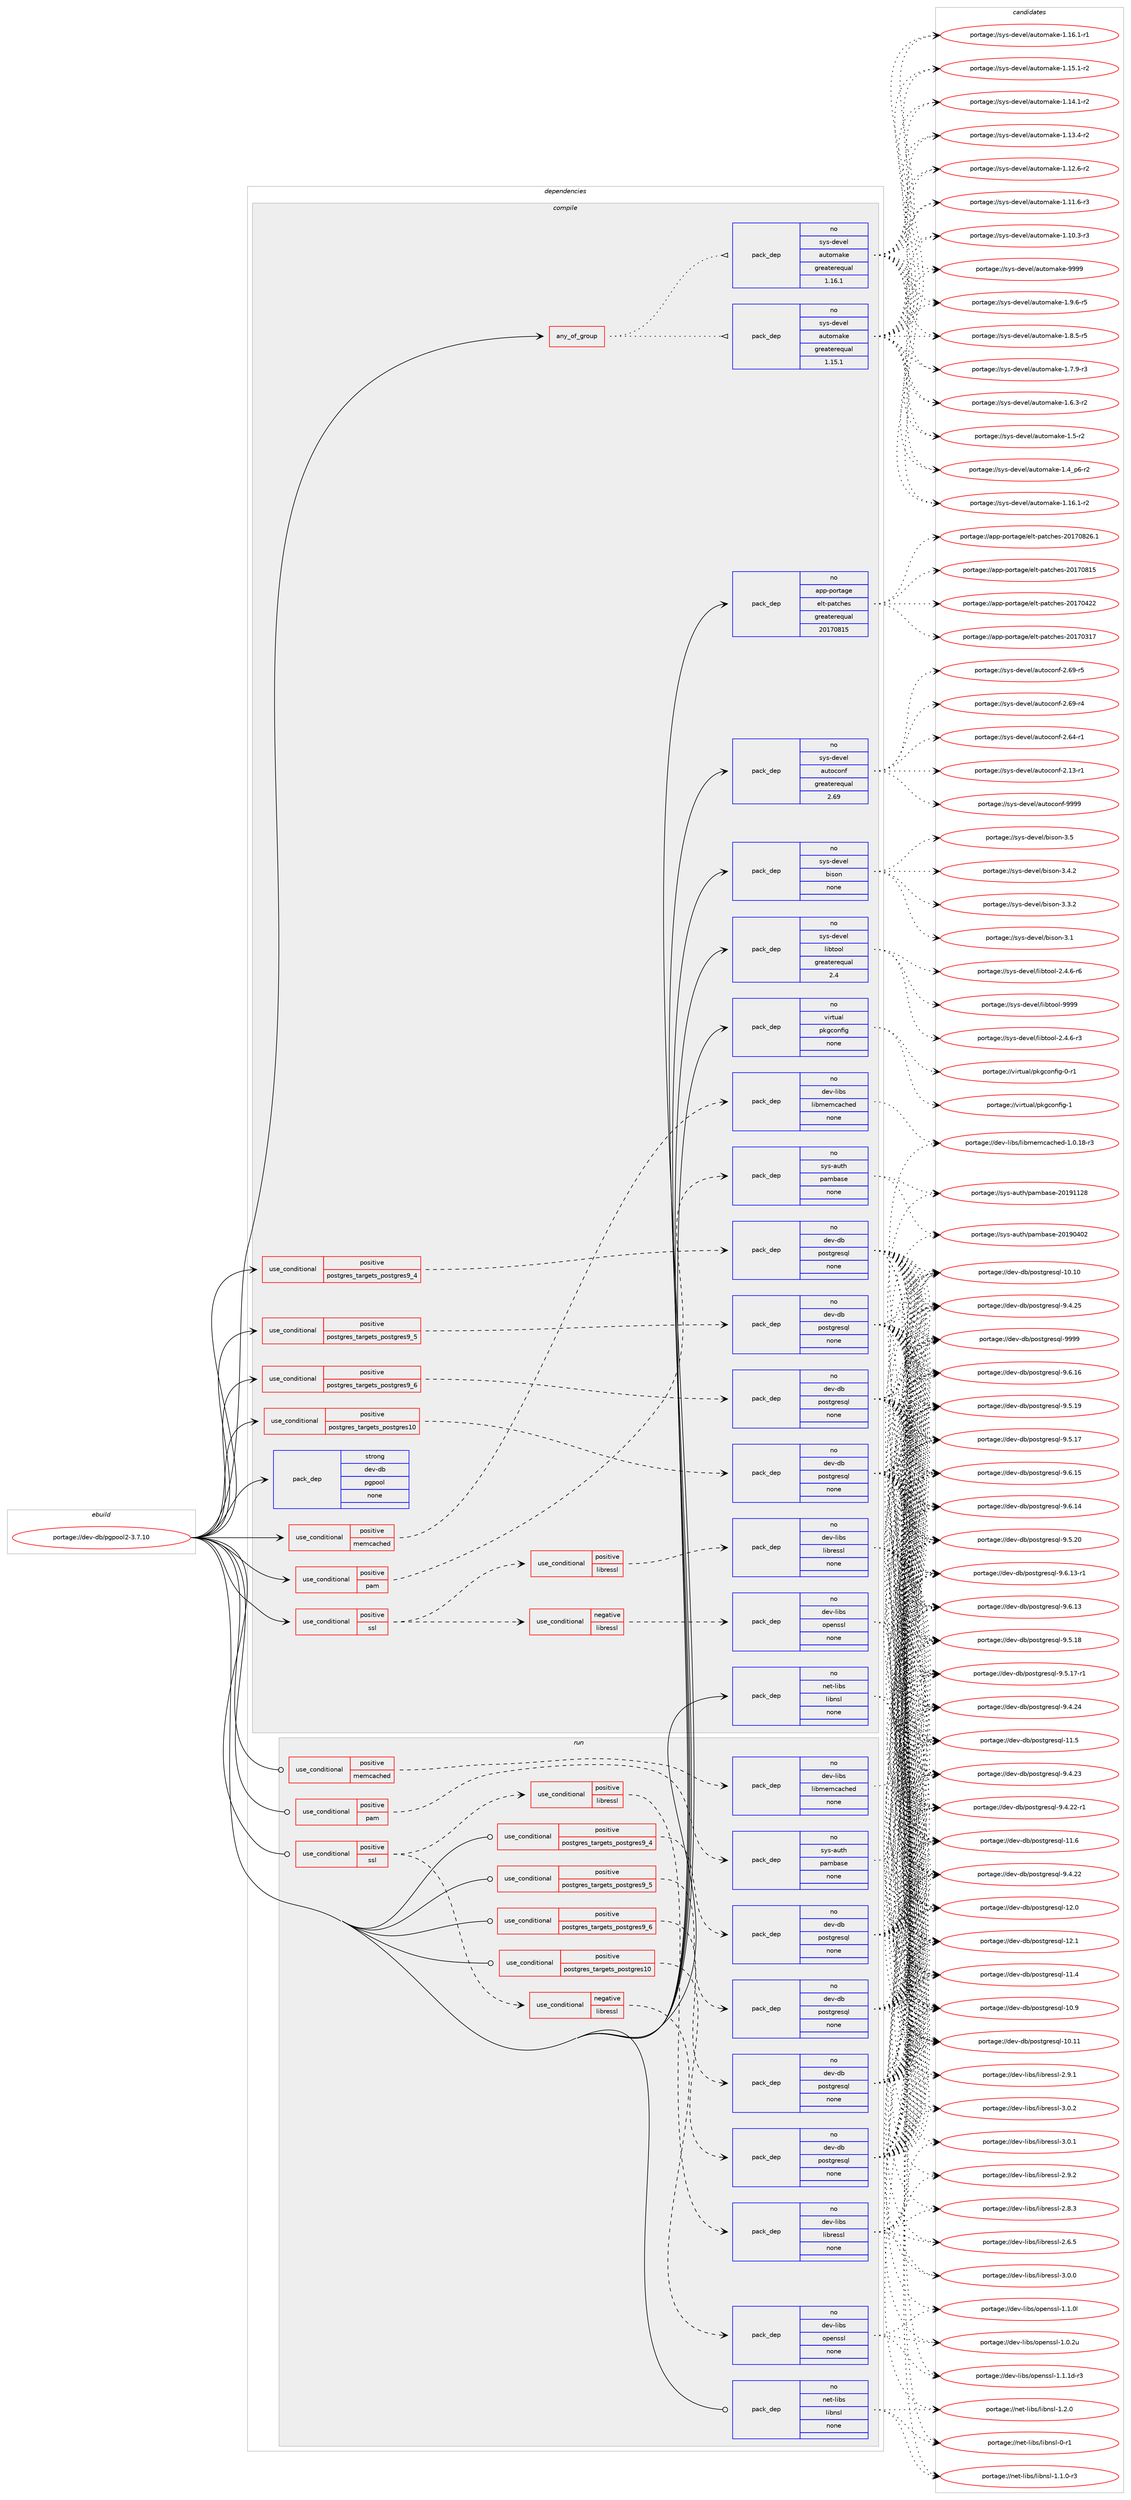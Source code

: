digraph prolog {

# *************
# Graph options
# *************

newrank=true;
concentrate=true;
compound=true;
graph [rankdir=LR,fontname=Helvetica,fontsize=10,ranksep=1.5];#, ranksep=2.5, nodesep=0.2];
edge  [arrowhead=vee];
node  [fontname=Helvetica,fontsize=10];

# **********
# The ebuild
# **********

subgraph cluster_leftcol {
color=gray;
label=<<i>ebuild</i>>;
id [label="portage://dev-db/pgpool2-3.7.10", color=red, width=4, href="../dev-db/pgpool2-3.7.10.svg"];
}

# ****************
# The dependencies
# ****************

subgraph cluster_midcol {
color=gray;
label=<<i>dependencies</i>>;
subgraph cluster_compile {
fillcolor="#eeeeee";
style=filled;
label=<<i>compile</i>>;
subgraph any6975 {
dependency580566 [label=<<TABLE BORDER="0" CELLBORDER="1" CELLSPACING="0" CELLPADDING="4"><TR><TD CELLPADDING="10">any_of_group</TD></TR></TABLE>>, shape=none, color=red];subgraph pack435812 {
dependency580567 [label=<<TABLE BORDER="0" CELLBORDER="1" CELLSPACING="0" CELLPADDING="4" WIDTH="220"><TR><TD ROWSPAN="6" CELLPADDING="30">pack_dep</TD></TR><TR><TD WIDTH="110">no</TD></TR><TR><TD>sys-devel</TD></TR><TR><TD>automake</TD></TR><TR><TD>greaterequal</TD></TR><TR><TD>1.16.1</TD></TR></TABLE>>, shape=none, color=blue];
}
dependency580566:e -> dependency580567:w [weight=20,style="dotted",arrowhead="oinv"];
subgraph pack435813 {
dependency580568 [label=<<TABLE BORDER="0" CELLBORDER="1" CELLSPACING="0" CELLPADDING="4" WIDTH="220"><TR><TD ROWSPAN="6" CELLPADDING="30">pack_dep</TD></TR><TR><TD WIDTH="110">no</TD></TR><TR><TD>sys-devel</TD></TR><TR><TD>automake</TD></TR><TR><TD>greaterequal</TD></TR><TR><TD>1.15.1</TD></TR></TABLE>>, shape=none, color=blue];
}
dependency580566:e -> dependency580568:w [weight=20,style="dotted",arrowhead="oinv"];
}
id:e -> dependency580566:w [weight=20,style="solid",arrowhead="vee"];
subgraph cond137542 {
dependency580569 [label=<<TABLE BORDER="0" CELLBORDER="1" CELLSPACING="0" CELLPADDING="4"><TR><TD ROWSPAN="3" CELLPADDING="10">use_conditional</TD></TR><TR><TD>positive</TD></TR><TR><TD>memcached</TD></TR></TABLE>>, shape=none, color=red];
subgraph pack435814 {
dependency580570 [label=<<TABLE BORDER="0" CELLBORDER="1" CELLSPACING="0" CELLPADDING="4" WIDTH="220"><TR><TD ROWSPAN="6" CELLPADDING="30">pack_dep</TD></TR><TR><TD WIDTH="110">no</TD></TR><TR><TD>dev-libs</TD></TR><TR><TD>libmemcached</TD></TR><TR><TD>none</TD></TR><TR><TD></TD></TR></TABLE>>, shape=none, color=blue];
}
dependency580569:e -> dependency580570:w [weight=20,style="dashed",arrowhead="vee"];
}
id:e -> dependency580569:w [weight=20,style="solid",arrowhead="vee"];
subgraph cond137543 {
dependency580571 [label=<<TABLE BORDER="0" CELLBORDER="1" CELLSPACING="0" CELLPADDING="4"><TR><TD ROWSPAN="3" CELLPADDING="10">use_conditional</TD></TR><TR><TD>positive</TD></TR><TR><TD>pam</TD></TR></TABLE>>, shape=none, color=red];
subgraph pack435815 {
dependency580572 [label=<<TABLE BORDER="0" CELLBORDER="1" CELLSPACING="0" CELLPADDING="4" WIDTH="220"><TR><TD ROWSPAN="6" CELLPADDING="30">pack_dep</TD></TR><TR><TD WIDTH="110">no</TD></TR><TR><TD>sys-auth</TD></TR><TR><TD>pambase</TD></TR><TR><TD>none</TD></TR><TR><TD></TD></TR></TABLE>>, shape=none, color=blue];
}
dependency580571:e -> dependency580572:w [weight=20,style="dashed",arrowhead="vee"];
}
id:e -> dependency580571:w [weight=20,style="solid",arrowhead="vee"];
subgraph cond137544 {
dependency580573 [label=<<TABLE BORDER="0" CELLBORDER="1" CELLSPACING="0" CELLPADDING="4"><TR><TD ROWSPAN="3" CELLPADDING="10">use_conditional</TD></TR><TR><TD>positive</TD></TR><TR><TD>postgres_targets_postgres10</TD></TR></TABLE>>, shape=none, color=red];
subgraph pack435816 {
dependency580574 [label=<<TABLE BORDER="0" CELLBORDER="1" CELLSPACING="0" CELLPADDING="4" WIDTH="220"><TR><TD ROWSPAN="6" CELLPADDING="30">pack_dep</TD></TR><TR><TD WIDTH="110">no</TD></TR><TR><TD>dev-db</TD></TR><TR><TD>postgresql</TD></TR><TR><TD>none</TD></TR><TR><TD></TD></TR></TABLE>>, shape=none, color=blue];
}
dependency580573:e -> dependency580574:w [weight=20,style="dashed",arrowhead="vee"];
}
id:e -> dependency580573:w [weight=20,style="solid",arrowhead="vee"];
subgraph cond137545 {
dependency580575 [label=<<TABLE BORDER="0" CELLBORDER="1" CELLSPACING="0" CELLPADDING="4"><TR><TD ROWSPAN="3" CELLPADDING="10">use_conditional</TD></TR><TR><TD>positive</TD></TR><TR><TD>postgres_targets_postgres9_4</TD></TR></TABLE>>, shape=none, color=red];
subgraph pack435817 {
dependency580576 [label=<<TABLE BORDER="0" CELLBORDER="1" CELLSPACING="0" CELLPADDING="4" WIDTH="220"><TR><TD ROWSPAN="6" CELLPADDING="30">pack_dep</TD></TR><TR><TD WIDTH="110">no</TD></TR><TR><TD>dev-db</TD></TR><TR><TD>postgresql</TD></TR><TR><TD>none</TD></TR><TR><TD></TD></TR></TABLE>>, shape=none, color=blue];
}
dependency580575:e -> dependency580576:w [weight=20,style="dashed",arrowhead="vee"];
}
id:e -> dependency580575:w [weight=20,style="solid",arrowhead="vee"];
subgraph cond137546 {
dependency580577 [label=<<TABLE BORDER="0" CELLBORDER="1" CELLSPACING="0" CELLPADDING="4"><TR><TD ROWSPAN="3" CELLPADDING="10">use_conditional</TD></TR><TR><TD>positive</TD></TR><TR><TD>postgres_targets_postgres9_5</TD></TR></TABLE>>, shape=none, color=red];
subgraph pack435818 {
dependency580578 [label=<<TABLE BORDER="0" CELLBORDER="1" CELLSPACING="0" CELLPADDING="4" WIDTH="220"><TR><TD ROWSPAN="6" CELLPADDING="30">pack_dep</TD></TR><TR><TD WIDTH="110">no</TD></TR><TR><TD>dev-db</TD></TR><TR><TD>postgresql</TD></TR><TR><TD>none</TD></TR><TR><TD></TD></TR></TABLE>>, shape=none, color=blue];
}
dependency580577:e -> dependency580578:w [weight=20,style="dashed",arrowhead="vee"];
}
id:e -> dependency580577:w [weight=20,style="solid",arrowhead="vee"];
subgraph cond137547 {
dependency580579 [label=<<TABLE BORDER="0" CELLBORDER="1" CELLSPACING="0" CELLPADDING="4"><TR><TD ROWSPAN="3" CELLPADDING="10">use_conditional</TD></TR><TR><TD>positive</TD></TR><TR><TD>postgres_targets_postgres9_6</TD></TR></TABLE>>, shape=none, color=red];
subgraph pack435819 {
dependency580580 [label=<<TABLE BORDER="0" CELLBORDER="1" CELLSPACING="0" CELLPADDING="4" WIDTH="220"><TR><TD ROWSPAN="6" CELLPADDING="30">pack_dep</TD></TR><TR><TD WIDTH="110">no</TD></TR><TR><TD>dev-db</TD></TR><TR><TD>postgresql</TD></TR><TR><TD>none</TD></TR><TR><TD></TD></TR></TABLE>>, shape=none, color=blue];
}
dependency580579:e -> dependency580580:w [weight=20,style="dashed",arrowhead="vee"];
}
id:e -> dependency580579:w [weight=20,style="solid",arrowhead="vee"];
subgraph cond137548 {
dependency580581 [label=<<TABLE BORDER="0" CELLBORDER="1" CELLSPACING="0" CELLPADDING="4"><TR><TD ROWSPAN="3" CELLPADDING="10">use_conditional</TD></TR><TR><TD>positive</TD></TR><TR><TD>ssl</TD></TR></TABLE>>, shape=none, color=red];
subgraph cond137549 {
dependency580582 [label=<<TABLE BORDER="0" CELLBORDER="1" CELLSPACING="0" CELLPADDING="4"><TR><TD ROWSPAN="3" CELLPADDING="10">use_conditional</TD></TR><TR><TD>negative</TD></TR><TR><TD>libressl</TD></TR></TABLE>>, shape=none, color=red];
subgraph pack435820 {
dependency580583 [label=<<TABLE BORDER="0" CELLBORDER="1" CELLSPACING="0" CELLPADDING="4" WIDTH="220"><TR><TD ROWSPAN="6" CELLPADDING="30">pack_dep</TD></TR><TR><TD WIDTH="110">no</TD></TR><TR><TD>dev-libs</TD></TR><TR><TD>openssl</TD></TR><TR><TD>none</TD></TR><TR><TD></TD></TR></TABLE>>, shape=none, color=blue];
}
dependency580582:e -> dependency580583:w [weight=20,style="dashed",arrowhead="vee"];
}
dependency580581:e -> dependency580582:w [weight=20,style="dashed",arrowhead="vee"];
subgraph cond137550 {
dependency580584 [label=<<TABLE BORDER="0" CELLBORDER="1" CELLSPACING="0" CELLPADDING="4"><TR><TD ROWSPAN="3" CELLPADDING="10">use_conditional</TD></TR><TR><TD>positive</TD></TR><TR><TD>libressl</TD></TR></TABLE>>, shape=none, color=red];
subgraph pack435821 {
dependency580585 [label=<<TABLE BORDER="0" CELLBORDER="1" CELLSPACING="0" CELLPADDING="4" WIDTH="220"><TR><TD ROWSPAN="6" CELLPADDING="30">pack_dep</TD></TR><TR><TD WIDTH="110">no</TD></TR><TR><TD>dev-libs</TD></TR><TR><TD>libressl</TD></TR><TR><TD>none</TD></TR><TR><TD></TD></TR></TABLE>>, shape=none, color=blue];
}
dependency580584:e -> dependency580585:w [weight=20,style="dashed",arrowhead="vee"];
}
dependency580581:e -> dependency580584:w [weight=20,style="dashed",arrowhead="vee"];
}
id:e -> dependency580581:w [weight=20,style="solid",arrowhead="vee"];
subgraph pack435822 {
dependency580586 [label=<<TABLE BORDER="0" CELLBORDER="1" CELLSPACING="0" CELLPADDING="4" WIDTH="220"><TR><TD ROWSPAN="6" CELLPADDING="30">pack_dep</TD></TR><TR><TD WIDTH="110">no</TD></TR><TR><TD>app-portage</TD></TR><TR><TD>elt-patches</TD></TR><TR><TD>greaterequal</TD></TR><TR><TD>20170815</TD></TR></TABLE>>, shape=none, color=blue];
}
id:e -> dependency580586:w [weight=20,style="solid",arrowhead="vee"];
subgraph pack435823 {
dependency580587 [label=<<TABLE BORDER="0" CELLBORDER="1" CELLSPACING="0" CELLPADDING="4" WIDTH="220"><TR><TD ROWSPAN="6" CELLPADDING="30">pack_dep</TD></TR><TR><TD WIDTH="110">no</TD></TR><TR><TD>net-libs</TD></TR><TR><TD>libnsl</TD></TR><TR><TD>none</TD></TR><TR><TD></TD></TR></TABLE>>, shape=none, color=blue];
}
id:e -> dependency580587:w [weight=20,style="solid",arrowhead="vee"];
subgraph pack435824 {
dependency580588 [label=<<TABLE BORDER="0" CELLBORDER="1" CELLSPACING="0" CELLPADDING="4" WIDTH="220"><TR><TD ROWSPAN="6" CELLPADDING="30">pack_dep</TD></TR><TR><TD WIDTH="110">no</TD></TR><TR><TD>sys-devel</TD></TR><TR><TD>autoconf</TD></TR><TR><TD>greaterequal</TD></TR><TR><TD>2.69</TD></TR></TABLE>>, shape=none, color=blue];
}
id:e -> dependency580588:w [weight=20,style="solid",arrowhead="vee"];
subgraph pack435825 {
dependency580589 [label=<<TABLE BORDER="0" CELLBORDER="1" CELLSPACING="0" CELLPADDING="4" WIDTH="220"><TR><TD ROWSPAN="6" CELLPADDING="30">pack_dep</TD></TR><TR><TD WIDTH="110">no</TD></TR><TR><TD>sys-devel</TD></TR><TR><TD>bison</TD></TR><TR><TD>none</TD></TR><TR><TD></TD></TR></TABLE>>, shape=none, color=blue];
}
id:e -> dependency580589:w [weight=20,style="solid",arrowhead="vee"];
subgraph pack435826 {
dependency580590 [label=<<TABLE BORDER="0" CELLBORDER="1" CELLSPACING="0" CELLPADDING="4" WIDTH="220"><TR><TD ROWSPAN="6" CELLPADDING="30">pack_dep</TD></TR><TR><TD WIDTH="110">no</TD></TR><TR><TD>sys-devel</TD></TR><TR><TD>libtool</TD></TR><TR><TD>greaterequal</TD></TR><TR><TD>2.4</TD></TR></TABLE>>, shape=none, color=blue];
}
id:e -> dependency580590:w [weight=20,style="solid",arrowhead="vee"];
subgraph pack435827 {
dependency580591 [label=<<TABLE BORDER="0" CELLBORDER="1" CELLSPACING="0" CELLPADDING="4" WIDTH="220"><TR><TD ROWSPAN="6" CELLPADDING="30">pack_dep</TD></TR><TR><TD WIDTH="110">no</TD></TR><TR><TD>virtual</TD></TR><TR><TD>pkgconfig</TD></TR><TR><TD>none</TD></TR><TR><TD></TD></TR></TABLE>>, shape=none, color=blue];
}
id:e -> dependency580591:w [weight=20,style="solid",arrowhead="vee"];
subgraph pack435828 {
dependency580592 [label=<<TABLE BORDER="0" CELLBORDER="1" CELLSPACING="0" CELLPADDING="4" WIDTH="220"><TR><TD ROWSPAN="6" CELLPADDING="30">pack_dep</TD></TR><TR><TD WIDTH="110">strong</TD></TR><TR><TD>dev-db</TD></TR><TR><TD>pgpool</TD></TR><TR><TD>none</TD></TR><TR><TD></TD></TR></TABLE>>, shape=none, color=blue];
}
id:e -> dependency580592:w [weight=20,style="solid",arrowhead="vee"];
}
subgraph cluster_compileandrun {
fillcolor="#eeeeee";
style=filled;
label=<<i>compile and run</i>>;
}
subgraph cluster_run {
fillcolor="#eeeeee";
style=filled;
label=<<i>run</i>>;
subgraph cond137551 {
dependency580593 [label=<<TABLE BORDER="0" CELLBORDER="1" CELLSPACING="0" CELLPADDING="4"><TR><TD ROWSPAN="3" CELLPADDING="10">use_conditional</TD></TR><TR><TD>positive</TD></TR><TR><TD>memcached</TD></TR></TABLE>>, shape=none, color=red];
subgraph pack435829 {
dependency580594 [label=<<TABLE BORDER="0" CELLBORDER="1" CELLSPACING="0" CELLPADDING="4" WIDTH="220"><TR><TD ROWSPAN="6" CELLPADDING="30">pack_dep</TD></TR><TR><TD WIDTH="110">no</TD></TR><TR><TD>dev-libs</TD></TR><TR><TD>libmemcached</TD></TR><TR><TD>none</TD></TR><TR><TD></TD></TR></TABLE>>, shape=none, color=blue];
}
dependency580593:e -> dependency580594:w [weight=20,style="dashed",arrowhead="vee"];
}
id:e -> dependency580593:w [weight=20,style="solid",arrowhead="odot"];
subgraph cond137552 {
dependency580595 [label=<<TABLE BORDER="0" CELLBORDER="1" CELLSPACING="0" CELLPADDING="4"><TR><TD ROWSPAN="3" CELLPADDING="10">use_conditional</TD></TR><TR><TD>positive</TD></TR><TR><TD>pam</TD></TR></TABLE>>, shape=none, color=red];
subgraph pack435830 {
dependency580596 [label=<<TABLE BORDER="0" CELLBORDER="1" CELLSPACING="0" CELLPADDING="4" WIDTH="220"><TR><TD ROWSPAN="6" CELLPADDING="30">pack_dep</TD></TR><TR><TD WIDTH="110">no</TD></TR><TR><TD>sys-auth</TD></TR><TR><TD>pambase</TD></TR><TR><TD>none</TD></TR><TR><TD></TD></TR></TABLE>>, shape=none, color=blue];
}
dependency580595:e -> dependency580596:w [weight=20,style="dashed",arrowhead="vee"];
}
id:e -> dependency580595:w [weight=20,style="solid",arrowhead="odot"];
subgraph cond137553 {
dependency580597 [label=<<TABLE BORDER="0" CELLBORDER="1" CELLSPACING="0" CELLPADDING="4"><TR><TD ROWSPAN="3" CELLPADDING="10">use_conditional</TD></TR><TR><TD>positive</TD></TR><TR><TD>postgres_targets_postgres10</TD></TR></TABLE>>, shape=none, color=red];
subgraph pack435831 {
dependency580598 [label=<<TABLE BORDER="0" CELLBORDER="1" CELLSPACING="0" CELLPADDING="4" WIDTH="220"><TR><TD ROWSPAN="6" CELLPADDING="30">pack_dep</TD></TR><TR><TD WIDTH="110">no</TD></TR><TR><TD>dev-db</TD></TR><TR><TD>postgresql</TD></TR><TR><TD>none</TD></TR><TR><TD></TD></TR></TABLE>>, shape=none, color=blue];
}
dependency580597:e -> dependency580598:w [weight=20,style="dashed",arrowhead="vee"];
}
id:e -> dependency580597:w [weight=20,style="solid",arrowhead="odot"];
subgraph cond137554 {
dependency580599 [label=<<TABLE BORDER="0" CELLBORDER="1" CELLSPACING="0" CELLPADDING="4"><TR><TD ROWSPAN="3" CELLPADDING="10">use_conditional</TD></TR><TR><TD>positive</TD></TR><TR><TD>postgres_targets_postgres9_4</TD></TR></TABLE>>, shape=none, color=red];
subgraph pack435832 {
dependency580600 [label=<<TABLE BORDER="0" CELLBORDER="1" CELLSPACING="0" CELLPADDING="4" WIDTH="220"><TR><TD ROWSPAN="6" CELLPADDING="30">pack_dep</TD></TR><TR><TD WIDTH="110">no</TD></TR><TR><TD>dev-db</TD></TR><TR><TD>postgresql</TD></TR><TR><TD>none</TD></TR><TR><TD></TD></TR></TABLE>>, shape=none, color=blue];
}
dependency580599:e -> dependency580600:w [weight=20,style="dashed",arrowhead="vee"];
}
id:e -> dependency580599:w [weight=20,style="solid",arrowhead="odot"];
subgraph cond137555 {
dependency580601 [label=<<TABLE BORDER="0" CELLBORDER="1" CELLSPACING="0" CELLPADDING="4"><TR><TD ROWSPAN="3" CELLPADDING="10">use_conditional</TD></TR><TR><TD>positive</TD></TR><TR><TD>postgres_targets_postgres9_5</TD></TR></TABLE>>, shape=none, color=red];
subgraph pack435833 {
dependency580602 [label=<<TABLE BORDER="0" CELLBORDER="1" CELLSPACING="0" CELLPADDING="4" WIDTH="220"><TR><TD ROWSPAN="6" CELLPADDING="30">pack_dep</TD></TR><TR><TD WIDTH="110">no</TD></TR><TR><TD>dev-db</TD></TR><TR><TD>postgresql</TD></TR><TR><TD>none</TD></TR><TR><TD></TD></TR></TABLE>>, shape=none, color=blue];
}
dependency580601:e -> dependency580602:w [weight=20,style="dashed",arrowhead="vee"];
}
id:e -> dependency580601:w [weight=20,style="solid",arrowhead="odot"];
subgraph cond137556 {
dependency580603 [label=<<TABLE BORDER="0" CELLBORDER="1" CELLSPACING="0" CELLPADDING="4"><TR><TD ROWSPAN="3" CELLPADDING="10">use_conditional</TD></TR><TR><TD>positive</TD></TR><TR><TD>postgres_targets_postgres9_6</TD></TR></TABLE>>, shape=none, color=red];
subgraph pack435834 {
dependency580604 [label=<<TABLE BORDER="0" CELLBORDER="1" CELLSPACING="0" CELLPADDING="4" WIDTH="220"><TR><TD ROWSPAN="6" CELLPADDING="30">pack_dep</TD></TR><TR><TD WIDTH="110">no</TD></TR><TR><TD>dev-db</TD></TR><TR><TD>postgresql</TD></TR><TR><TD>none</TD></TR><TR><TD></TD></TR></TABLE>>, shape=none, color=blue];
}
dependency580603:e -> dependency580604:w [weight=20,style="dashed",arrowhead="vee"];
}
id:e -> dependency580603:w [weight=20,style="solid",arrowhead="odot"];
subgraph cond137557 {
dependency580605 [label=<<TABLE BORDER="0" CELLBORDER="1" CELLSPACING="0" CELLPADDING="4"><TR><TD ROWSPAN="3" CELLPADDING="10">use_conditional</TD></TR><TR><TD>positive</TD></TR><TR><TD>ssl</TD></TR></TABLE>>, shape=none, color=red];
subgraph cond137558 {
dependency580606 [label=<<TABLE BORDER="0" CELLBORDER="1" CELLSPACING="0" CELLPADDING="4"><TR><TD ROWSPAN="3" CELLPADDING="10">use_conditional</TD></TR><TR><TD>negative</TD></TR><TR><TD>libressl</TD></TR></TABLE>>, shape=none, color=red];
subgraph pack435835 {
dependency580607 [label=<<TABLE BORDER="0" CELLBORDER="1" CELLSPACING="0" CELLPADDING="4" WIDTH="220"><TR><TD ROWSPAN="6" CELLPADDING="30">pack_dep</TD></TR><TR><TD WIDTH="110">no</TD></TR><TR><TD>dev-libs</TD></TR><TR><TD>openssl</TD></TR><TR><TD>none</TD></TR><TR><TD></TD></TR></TABLE>>, shape=none, color=blue];
}
dependency580606:e -> dependency580607:w [weight=20,style="dashed",arrowhead="vee"];
}
dependency580605:e -> dependency580606:w [weight=20,style="dashed",arrowhead="vee"];
subgraph cond137559 {
dependency580608 [label=<<TABLE BORDER="0" CELLBORDER="1" CELLSPACING="0" CELLPADDING="4"><TR><TD ROWSPAN="3" CELLPADDING="10">use_conditional</TD></TR><TR><TD>positive</TD></TR><TR><TD>libressl</TD></TR></TABLE>>, shape=none, color=red];
subgraph pack435836 {
dependency580609 [label=<<TABLE BORDER="0" CELLBORDER="1" CELLSPACING="0" CELLPADDING="4" WIDTH="220"><TR><TD ROWSPAN="6" CELLPADDING="30">pack_dep</TD></TR><TR><TD WIDTH="110">no</TD></TR><TR><TD>dev-libs</TD></TR><TR><TD>libressl</TD></TR><TR><TD>none</TD></TR><TR><TD></TD></TR></TABLE>>, shape=none, color=blue];
}
dependency580608:e -> dependency580609:w [weight=20,style="dashed",arrowhead="vee"];
}
dependency580605:e -> dependency580608:w [weight=20,style="dashed",arrowhead="vee"];
}
id:e -> dependency580605:w [weight=20,style="solid",arrowhead="odot"];
subgraph pack435837 {
dependency580610 [label=<<TABLE BORDER="0" CELLBORDER="1" CELLSPACING="0" CELLPADDING="4" WIDTH="220"><TR><TD ROWSPAN="6" CELLPADDING="30">pack_dep</TD></TR><TR><TD WIDTH="110">no</TD></TR><TR><TD>net-libs</TD></TR><TR><TD>libnsl</TD></TR><TR><TD>none</TD></TR><TR><TD></TD></TR></TABLE>>, shape=none, color=blue];
}
id:e -> dependency580610:w [weight=20,style="solid",arrowhead="odot"];
}
}

# **************
# The candidates
# **************

subgraph cluster_choices {
rank=same;
color=gray;
label=<<i>candidates</i>>;

subgraph choice435812 {
color=black;
nodesep=1;
choice115121115451001011181011084797117116111109971071014557575757 [label="portage://sys-devel/automake-9999", color=red, width=4,href="../sys-devel/automake-9999.svg"];
choice115121115451001011181011084797117116111109971071014549465746544511453 [label="portage://sys-devel/automake-1.9.6-r5", color=red, width=4,href="../sys-devel/automake-1.9.6-r5.svg"];
choice115121115451001011181011084797117116111109971071014549465646534511453 [label="portage://sys-devel/automake-1.8.5-r5", color=red, width=4,href="../sys-devel/automake-1.8.5-r5.svg"];
choice115121115451001011181011084797117116111109971071014549465546574511451 [label="portage://sys-devel/automake-1.7.9-r3", color=red, width=4,href="../sys-devel/automake-1.7.9-r3.svg"];
choice115121115451001011181011084797117116111109971071014549465446514511450 [label="portage://sys-devel/automake-1.6.3-r2", color=red, width=4,href="../sys-devel/automake-1.6.3-r2.svg"];
choice11512111545100101118101108479711711611110997107101454946534511450 [label="portage://sys-devel/automake-1.5-r2", color=red, width=4,href="../sys-devel/automake-1.5-r2.svg"];
choice115121115451001011181011084797117116111109971071014549465295112544511450 [label="portage://sys-devel/automake-1.4_p6-r2", color=red, width=4,href="../sys-devel/automake-1.4_p6-r2.svg"];
choice11512111545100101118101108479711711611110997107101454946495446494511450 [label="portage://sys-devel/automake-1.16.1-r2", color=red, width=4,href="../sys-devel/automake-1.16.1-r2.svg"];
choice11512111545100101118101108479711711611110997107101454946495446494511449 [label="portage://sys-devel/automake-1.16.1-r1", color=red, width=4,href="../sys-devel/automake-1.16.1-r1.svg"];
choice11512111545100101118101108479711711611110997107101454946495346494511450 [label="portage://sys-devel/automake-1.15.1-r2", color=red, width=4,href="../sys-devel/automake-1.15.1-r2.svg"];
choice11512111545100101118101108479711711611110997107101454946495246494511450 [label="portage://sys-devel/automake-1.14.1-r2", color=red, width=4,href="../sys-devel/automake-1.14.1-r2.svg"];
choice11512111545100101118101108479711711611110997107101454946495146524511450 [label="portage://sys-devel/automake-1.13.4-r2", color=red, width=4,href="../sys-devel/automake-1.13.4-r2.svg"];
choice11512111545100101118101108479711711611110997107101454946495046544511450 [label="portage://sys-devel/automake-1.12.6-r2", color=red, width=4,href="../sys-devel/automake-1.12.6-r2.svg"];
choice11512111545100101118101108479711711611110997107101454946494946544511451 [label="portage://sys-devel/automake-1.11.6-r3", color=red, width=4,href="../sys-devel/automake-1.11.6-r3.svg"];
choice11512111545100101118101108479711711611110997107101454946494846514511451 [label="portage://sys-devel/automake-1.10.3-r3", color=red, width=4,href="../sys-devel/automake-1.10.3-r3.svg"];
dependency580567:e -> choice115121115451001011181011084797117116111109971071014557575757:w [style=dotted,weight="100"];
dependency580567:e -> choice115121115451001011181011084797117116111109971071014549465746544511453:w [style=dotted,weight="100"];
dependency580567:e -> choice115121115451001011181011084797117116111109971071014549465646534511453:w [style=dotted,weight="100"];
dependency580567:e -> choice115121115451001011181011084797117116111109971071014549465546574511451:w [style=dotted,weight="100"];
dependency580567:e -> choice115121115451001011181011084797117116111109971071014549465446514511450:w [style=dotted,weight="100"];
dependency580567:e -> choice11512111545100101118101108479711711611110997107101454946534511450:w [style=dotted,weight="100"];
dependency580567:e -> choice115121115451001011181011084797117116111109971071014549465295112544511450:w [style=dotted,weight="100"];
dependency580567:e -> choice11512111545100101118101108479711711611110997107101454946495446494511450:w [style=dotted,weight="100"];
dependency580567:e -> choice11512111545100101118101108479711711611110997107101454946495446494511449:w [style=dotted,weight="100"];
dependency580567:e -> choice11512111545100101118101108479711711611110997107101454946495346494511450:w [style=dotted,weight="100"];
dependency580567:e -> choice11512111545100101118101108479711711611110997107101454946495246494511450:w [style=dotted,weight="100"];
dependency580567:e -> choice11512111545100101118101108479711711611110997107101454946495146524511450:w [style=dotted,weight="100"];
dependency580567:e -> choice11512111545100101118101108479711711611110997107101454946495046544511450:w [style=dotted,weight="100"];
dependency580567:e -> choice11512111545100101118101108479711711611110997107101454946494946544511451:w [style=dotted,weight="100"];
dependency580567:e -> choice11512111545100101118101108479711711611110997107101454946494846514511451:w [style=dotted,weight="100"];
}
subgraph choice435813 {
color=black;
nodesep=1;
choice115121115451001011181011084797117116111109971071014557575757 [label="portage://sys-devel/automake-9999", color=red, width=4,href="../sys-devel/automake-9999.svg"];
choice115121115451001011181011084797117116111109971071014549465746544511453 [label="portage://sys-devel/automake-1.9.6-r5", color=red, width=4,href="../sys-devel/automake-1.9.6-r5.svg"];
choice115121115451001011181011084797117116111109971071014549465646534511453 [label="portage://sys-devel/automake-1.8.5-r5", color=red, width=4,href="../sys-devel/automake-1.8.5-r5.svg"];
choice115121115451001011181011084797117116111109971071014549465546574511451 [label="portage://sys-devel/automake-1.7.9-r3", color=red, width=4,href="../sys-devel/automake-1.7.9-r3.svg"];
choice115121115451001011181011084797117116111109971071014549465446514511450 [label="portage://sys-devel/automake-1.6.3-r2", color=red, width=4,href="../sys-devel/automake-1.6.3-r2.svg"];
choice11512111545100101118101108479711711611110997107101454946534511450 [label="portage://sys-devel/automake-1.5-r2", color=red, width=4,href="../sys-devel/automake-1.5-r2.svg"];
choice115121115451001011181011084797117116111109971071014549465295112544511450 [label="portage://sys-devel/automake-1.4_p6-r2", color=red, width=4,href="../sys-devel/automake-1.4_p6-r2.svg"];
choice11512111545100101118101108479711711611110997107101454946495446494511450 [label="portage://sys-devel/automake-1.16.1-r2", color=red, width=4,href="../sys-devel/automake-1.16.1-r2.svg"];
choice11512111545100101118101108479711711611110997107101454946495446494511449 [label="portage://sys-devel/automake-1.16.1-r1", color=red, width=4,href="../sys-devel/automake-1.16.1-r1.svg"];
choice11512111545100101118101108479711711611110997107101454946495346494511450 [label="portage://sys-devel/automake-1.15.1-r2", color=red, width=4,href="../sys-devel/automake-1.15.1-r2.svg"];
choice11512111545100101118101108479711711611110997107101454946495246494511450 [label="portage://sys-devel/automake-1.14.1-r2", color=red, width=4,href="../sys-devel/automake-1.14.1-r2.svg"];
choice11512111545100101118101108479711711611110997107101454946495146524511450 [label="portage://sys-devel/automake-1.13.4-r2", color=red, width=4,href="../sys-devel/automake-1.13.4-r2.svg"];
choice11512111545100101118101108479711711611110997107101454946495046544511450 [label="portage://sys-devel/automake-1.12.6-r2", color=red, width=4,href="../sys-devel/automake-1.12.6-r2.svg"];
choice11512111545100101118101108479711711611110997107101454946494946544511451 [label="portage://sys-devel/automake-1.11.6-r3", color=red, width=4,href="../sys-devel/automake-1.11.6-r3.svg"];
choice11512111545100101118101108479711711611110997107101454946494846514511451 [label="portage://sys-devel/automake-1.10.3-r3", color=red, width=4,href="../sys-devel/automake-1.10.3-r3.svg"];
dependency580568:e -> choice115121115451001011181011084797117116111109971071014557575757:w [style=dotted,weight="100"];
dependency580568:e -> choice115121115451001011181011084797117116111109971071014549465746544511453:w [style=dotted,weight="100"];
dependency580568:e -> choice115121115451001011181011084797117116111109971071014549465646534511453:w [style=dotted,weight="100"];
dependency580568:e -> choice115121115451001011181011084797117116111109971071014549465546574511451:w [style=dotted,weight="100"];
dependency580568:e -> choice115121115451001011181011084797117116111109971071014549465446514511450:w [style=dotted,weight="100"];
dependency580568:e -> choice11512111545100101118101108479711711611110997107101454946534511450:w [style=dotted,weight="100"];
dependency580568:e -> choice115121115451001011181011084797117116111109971071014549465295112544511450:w [style=dotted,weight="100"];
dependency580568:e -> choice11512111545100101118101108479711711611110997107101454946495446494511450:w [style=dotted,weight="100"];
dependency580568:e -> choice11512111545100101118101108479711711611110997107101454946495446494511449:w [style=dotted,weight="100"];
dependency580568:e -> choice11512111545100101118101108479711711611110997107101454946495346494511450:w [style=dotted,weight="100"];
dependency580568:e -> choice11512111545100101118101108479711711611110997107101454946495246494511450:w [style=dotted,weight="100"];
dependency580568:e -> choice11512111545100101118101108479711711611110997107101454946495146524511450:w [style=dotted,weight="100"];
dependency580568:e -> choice11512111545100101118101108479711711611110997107101454946495046544511450:w [style=dotted,weight="100"];
dependency580568:e -> choice11512111545100101118101108479711711611110997107101454946494946544511451:w [style=dotted,weight="100"];
dependency580568:e -> choice11512111545100101118101108479711711611110997107101454946494846514511451:w [style=dotted,weight="100"];
}
subgraph choice435814 {
color=black;
nodesep=1;
choice10010111845108105981154710810598109101109999799104101100454946484649564511451 [label="portage://dev-libs/libmemcached-1.0.18-r3", color=red, width=4,href="../dev-libs/libmemcached-1.0.18-r3.svg"];
dependency580570:e -> choice10010111845108105981154710810598109101109999799104101100454946484649564511451:w [style=dotted,weight="100"];
}
subgraph choice435815 {
color=black;
nodesep=1;
choice115121115459711711610447112971099897115101455048495749495056 [label="portage://sys-auth/pambase-20191128", color=red, width=4,href="../sys-auth/pambase-20191128.svg"];
choice115121115459711711610447112971099897115101455048495748524850 [label="portage://sys-auth/pambase-20190402", color=red, width=4,href="../sys-auth/pambase-20190402.svg"];
dependency580572:e -> choice115121115459711711610447112971099897115101455048495749495056:w [style=dotted,weight="100"];
dependency580572:e -> choice115121115459711711610447112971099897115101455048495748524850:w [style=dotted,weight="100"];
}
subgraph choice435816 {
color=black;
nodesep=1;
choice1001011184510098471121111151161031141011151131084557575757 [label="portage://dev-db/postgresql-9999", color=red, width=4,href="../dev-db/postgresql-9999.svg"];
choice10010111845100984711211111511610311410111511310845574654464954 [label="portage://dev-db/postgresql-9.6.16", color=red, width=4,href="../dev-db/postgresql-9.6.16.svg"];
choice10010111845100984711211111511610311410111511310845574654464953 [label="portage://dev-db/postgresql-9.6.15", color=red, width=4,href="../dev-db/postgresql-9.6.15.svg"];
choice10010111845100984711211111511610311410111511310845574654464952 [label="portage://dev-db/postgresql-9.6.14", color=red, width=4,href="../dev-db/postgresql-9.6.14.svg"];
choice100101118451009847112111115116103114101115113108455746544649514511449 [label="portage://dev-db/postgresql-9.6.13-r1", color=red, width=4,href="../dev-db/postgresql-9.6.13-r1.svg"];
choice10010111845100984711211111511610311410111511310845574654464951 [label="portage://dev-db/postgresql-9.6.13", color=red, width=4,href="../dev-db/postgresql-9.6.13.svg"];
choice10010111845100984711211111511610311410111511310845574653465048 [label="portage://dev-db/postgresql-9.5.20", color=red, width=4,href="../dev-db/postgresql-9.5.20.svg"];
choice10010111845100984711211111511610311410111511310845574653464957 [label="portage://dev-db/postgresql-9.5.19", color=red, width=4,href="../dev-db/postgresql-9.5.19.svg"];
choice10010111845100984711211111511610311410111511310845574653464956 [label="portage://dev-db/postgresql-9.5.18", color=red, width=4,href="../dev-db/postgresql-9.5.18.svg"];
choice100101118451009847112111115116103114101115113108455746534649554511449 [label="portage://dev-db/postgresql-9.5.17-r1", color=red, width=4,href="../dev-db/postgresql-9.5.17-r1.svg"];
choice10010111845100984711211111511610311410111511310845574653464955 [label="portage://dev-db/postgresql-9.5.17", color=red, width=4,href="../dev-db/postgresql-9.5.17.svg"];
choice10010111845100984711211111511610311410111511310845574652465053 [label="portage://dev-db/postgresql-9.4.25", color=red, width=4,href="../dev-db/postgresql-9.4.25.svg"];
choice10010111845100984711211111511610311410111511310845574652465052 [label="portage://dev-db/postgresql-9.4.24", color=red, width=4,href="../dev-db/postgresql-9.4.24.svg"];
choice10010111845100984711211111511610311410111511310845574652465051 [label="portage://dev-db/postgresql-9.4.23", color=red, width=4,href="../dev-db/postgresql-9.4.23.svg"];
choice100101118451009847112111115116103114101115113108455746524650504511449 [label="portage://dev-db/postgresql-9.4.22-r1", color=red, width=4,href="../dev-db/postgresql-9.4.22-r1.svg"];
choice10010111845100984711211111511610311410111511310845574652465050 [label="portage://dev-db/postgresql-9.4.22", color=red, width=4,href="../dev-db/postgresql-9.4.22.svg"];
choice1001011184510098471121111151161031141011151131084549504649 [label="portage://dev-db/postgresql-12.1", color=red, width=4,href="../dev-db/postgresql-12.1.svg"];
choice1001011184510098471121111151161031141011151131084549504648 [label="portage://dev-db/postgresql-12.0", color=red, width=4,href="../dev-db/postgresql-12.0.svg"];
choice1001011184510098471121111151161031141011151131084549494654 [label="portage://dev-db/postgresql-11.6", color=red, width=4,href="../dev-db/postgresql-11.6.svg"];
choice1001011184510098471121111151161031141011151131084549494653 [label="portage://dev-db/postgresql-11.5", color=red, width=4,href="../dev-db/postgresql-11.5.svg"];
choice1001011184510098471121111151161031141011151131084549494652 [label="portage://dev-db/postgresql-11.4", color=red, width=4,href="../dev-db/postgresql-11.4.svg"];
choice1001011184510098471121111151161031141011151131084549484657 [label="portage://dev-db/postgresql-10.9", color=red, width=4,href="../dev-db/postgresql-10.9.svg"];
choice100101118451009847112111115116103114101115113108454948464949 [label="portage://dev-db/postgresql-10.11", color=red, width=4,href="../dev-db/postgresql-10.11.svg"];
choice100101118451009847112111115116103114101115113108454948464948 [label="portage://dev-db/postgresql-10.10", color=red, width=4,href="../dev-db/postgresql-10.10.svg"];
dependency580574:e -> choice1001011184510098471121111151161031141011151131084557575757:w [style=dotted,weight="100"];
dependency580574:e -> choice10010111845100984711211111511610311410111511310845574654464954:w [style=dotted,weight="100"];
dependency580574:e -> choice10010111845100984711211111511610311410111511310845574654464953:w [style=dotted,weight="100"];
dependency580574:e -> choice10010111845100984711211111511610311410111511310845574654464952:w [style=dotted,weight="100"];
dependency580574:e -> choice100101118451009847112111115116103114101115113108455746544649514511449:w [style=dotted,weight="100"];
dependency580574:e -> choice10010111845100984711211111511610311410111511310845574654464951:w [style=dotted,weight="100"];
dependency580574:e -> choice10010111845100984711211111511610311410111511310845574653465048:w [style=dotted,weight="100"];
dependency580574:e -> choice10010111845100984711211111511610311410111511310845574653464957:w [style=dotted,weight="100"];
dependency580574:e -> choice10010111845100984711211111511610311410111511310845574653464956:w [style=dotted,weight="100"];
dependency580574:e -> choice100101118451009847112111115116103114101115113108455746534649554511449:w [style=dotted,weight="100"];
dependency580574:e -> choice10010111845100984711211111511610311410111511310845574653464955:w [style=dotted,weight="100"];
dependency580574:e -> choice10010111845100984711211111511610311410111511310845574652465053:w [style=dotted,weight="100"];
dependency580574:e -> choice10010111845100984711211111511610311410111511310845574652465052:w [style=dotted,weight="100"];
dependency580574:e -> choice10010111845100984711211111511610311410111511310845574652465051:w [style=dotted,weight="100"];
dependency580574:e -> choice100101118451009847112111115116103114101115113108455746524650504511449:w [style=dotted,weight="100"];
dependency580574:e -> choice10010111845100984711211111511610311410111511310845574652465050:w [style=dotted,weight="100"];
dependency580574:e -> choice1001011184510098471121111151161031141011151131084549504649:w [style=dotted,weight="100"];
dependency580574:e -> choice1001011184510098471121111151161031141011151131084549504648:w [style=dotted,weight="100"];
dependency580574:e -> choice1001011184510098471121111151161031141011151131084549494654:w [style=dotted,weight="100"];
dependency580574:e -> choice1001011184510098471121111151161031141011151131084549494653:w [style=dotted,weight="100"];
dependency580574:e -> choice1001011184510098471121111151161031141011151131084549494652:w [style=dotted,weight="100"];
dependency580574:e -> choice1001011184510098471121111151161031141011151131084549484657:w [style=dotted,weight="100"];
dependency580574:e -> choice100101118451009847112111115116103114101115113108454948464949:w [style=dotted,weight="100"];
dependency580574:e -> choice100101118451009847112111115116103114101115113108454948464948:w [style=dotted,weight="100"];
}
subgraph choice435817 {
color=black;
nodesep=1;
choice1001011184510098471121111151161031141011151131084557575757 [label="portage://dev-db/postgresql-9999", color=red, width=4,href="../dev-db/postgresql-9999.svg"];
choice10010111845100984711211111511610311410111511310845574654464954 [label="portage://dev-db/postgresql-9.6.16", color=red, width=4,href="../dev-db/postgresql-9.6.16.svg"];
choice10010111845100984711211111511610311410111511310845574654464953 [label="portage://dev-db/postgresql-9.6.15", color=red, width=4,href="../dev-db/postgresql-9.6.15.svg"];
choice10010111845100984711211111511610311410111511310845574654464952 [label="portage://dev-db/postgresql-9.6.14", color=red, width=4,href="../dev-db/postgresql-9.6.14.svg"];
choice100101118451009847112111115116103114101115113108455746544649514511449 [label="portage://dev-db/postgresql-9.6.13-r1", color=red, width=4,href="../dev-db/postgresql-9.6.13-r1.svg"];
choice10010111845100984711211111511610311410111511310845574654464951 [label="portage://dev-db/postgresql-9.6.13", color=red, width=4,href="../dev-db/postgresql-9.6.13.svg"];
choice10010111845100984711211111511610311410111511310845574653465048 [label="portage://dev-db/postgresql-9.5.20", color=red, width=4,href="../dev-db/postgresql-9.5.20.svg"];
choice10010111845100984711211111511610311410111511310845574653464957 [label="portage://dev-db/postgresql-9.5.19", color=red, width=4,href="../dev-db/postgresql-9.5.19.svg"];
choice10010111845100984711211111511610311410111511310845574653464956 [label="portage://dev-db/postgresql-9.5.18", color=red, width=4,href="../dev-db/postgresql-9.5.18.svg"];
choice100101118451009847112111115116103114101115113108455746534649554511449 [label="portage://dev-db/postgresql-9.5.17-r1", color=red, width=4,href="../dev-db/postgresql-9.5.17-r1.svg"];
choice10010111845100984711211111511610311410111511310845574653464955 [label="portage://dev-db/postgresql-9.5.17", color=red, width=4,href="../dev-db/postgresql-9.5.17.svg"];
choice10010111845100984711211111511610311410111511310845574652465053 [label="portage://dev-db/postgresql-9.4.25", color=red, width=4,href="../dev-db/postgresql-9.4.25.svg"];
choice10010111845100984711211111511610311410111511310845574652465052 [label="portage://dev-db/postgresql-9.4.24", color=red, width=4,href="../dev-db/postgresql-9.4.24.svg"];
choice10010111845100984711211111511610311410111511310845574652465051 [label="portage://dev-db/postgresql-9.4.23", color=red, width=4,href="../dev-db/postgresql-9.4.23.svg"];
choice100101118451009847112111115116103114101115113108455746524650504511449 [label="portage://dev-db/postgresql-9.4.22-r1", color=red, width=4,href="../dev-db/postgresql-9.4.22-r1.svg"];
choice10010111845100984711211111511610311410111511310845574652465050 [label="portage://dev-db/postgresql-9.4.22", color=red, width=4,href="../dev-db/postgresql-9.4.22.svg"];
choice1001011184510098471121111151161031141011151131084549504649 [label="portage://dev-db/postgresql-12.1", color=red, width=4,href="../dev-db/postgresql-12.1.svg"];
choice1001011184510098471121111151161031141011151131084549504648 [label="portage://dev-db/postgresql-12.0", color=red, width=4,href="../dev-db/postgresql-12.0.svg"];
choice1001011184510098471121111151161031141011151131084549494654 [label="portage://dev-db/postgresql-11.6", color=red, width=4,href="../dev-db/postgresql-11.6.svg"];
choice1001011184510098471121111151161031141011151131084549494653 [label="portage://dev-db/postgresql-11.5", color=red, width=4,href="../dev-db/postgresql-11.5.svg"];
choice1001011184510098471121111151161031141011151131084549494652 [label="portage://dev-db/postgresql-11.4", color=red, width=4,href="../dev-db/postgresql-11.4.svg"];
choice1001011184510098471121111151161031141011151131084549484657 [label="portage://dev-db/postgresql-10.9", color=red, width=4,href="../dev-db/postgresql-10.9.svg"];
choice100101118451009847112111115116103114101115113108454948464949 [label="portage://dev-db/postgresql-10.11", color=red, width=4,href="../dev-db/postgresql-10.11.svg"];
choice100101118451009847112111115116103114101115113108454948464948 [label="portage://dev-db/postgresql-10.10", color=red, width=4,href="../dev-db/postgresql-10.10.svg"];
dependency580576:e -> choice1001011184510098471121111151161031141011151131084557575757:w [style=dotted,weight="100"];
dependency580576:e -> choice10010111845100984711211111511610311410111511310845574654464954:w [style=dotted,weight="100"];
dependency580576:e -> choice10010111845100984711211111511610311410111511310845574654464953:w [style=dotted,weight="100"];
dependency580576:e -> choice10010111845100984711211111511610311410111511310845574654464952:w [style=dotted,weight="100"];
dependency580576:e -> choice100101118451009847112111115116103114101115113108455746544649514511449:w [style=dotted,weight="100"];
dependency580576:e -> choice10010111845100984711211111511610311410111511310845574654464951:w [style=dotted,weight="100"];
dependency580576:e -> choice10010111845100984711211111511610311410111511310845574653465048:w [style=dotted,weight="100"];
dependency580576:e -> choice10010111845100984711211111511610311410111511310845574653464957:w [style=dotted,weight="100"];
dependency580576:e -> choice10010111845100984711211111511610311410111511310845574653464956:w [style=dotted,weight="100"];
dependency580576:e -> choice100101118451009847112111115116103114101115113108455746534649554511449:w [style=dotted,weight="100"];
dependency580576:e -> choice10010111845100984711211111511610311410111511310845574653464955:w [style=dotted,weight="100"];
dependency580576:e -> choice10010111845100984711211111511610311410111511310845574652465053:w [style=dotted,weight="100"];
dependency580576:e -> choice10010111845100984711211111511610311410111511310845574652465052:w [style=dotted,weight="100"];
dependency580576:e -> choice10010111845100984711211111511610311410111511310845574652465051:w [style=dotted,weight="100"];
dependency580576:e -> choice100101118451009847112111115116103114101115113108455746524650504511449:w [style=dotted,weight="100"];
dependency580576:e -> choice10010111845100984711211111511610311410111511310845574652465050:w [style=dotted,weight="100"];
dependency580576:e -> choice1001011184510098471121111151161031141011151131084549504649:w [style=dotted,weight="100"];
dependency580576:e -> choice1001011184510098471121111151161031141011151131084549504648:w [style=dotted,weight="100"];
dependency580576:e -> choice1001011184510098471121111151161031141011151131084549494654:w [style=dotted,weight="100"];
dependency580576:e -> choice1001011184510098471121111151161031141011151131084549494653:w [style=dotted,weight="100"];
dependency580576:e -> choice1001011184510098471121111151161031141011151131084549494652:w [style=dotted,weight="100"];
dependency580576:e -> choice1001011184510098471121111151161031141011151131084549484657:w [style=dotted,weight="100"];
dependency580576:e -> choice100101118451009847112111115116103114101115113108454948464949:w [style=dotted,weight="100"];
dependency580576:e -> choice100101118451009847112111115116103114101115113108454948464948:w [style=dotted,weight="100"];
}
subgraph choice435818 {
color=black;
nodesep=1;
choice1001011184510098471121111151161031141011151131084557575757 [label="portage://dev-db/postgresql-9999", color=red, width=4,href="../dev-db/postgresql-9999.svg"];
choice10010111845100984711211111511610311410111511310845574654464954 [label="portage://dev-db/postgresql-9.6.16", color=red, width=4,href="../dev-db/postgresql-9.6.16.svg"];
choice10010111845100984711211111511610311410111511310845574654464953 [label="portage://dev-db/postgresql-9.6.15", color=red, width=4,href="../dev-db/postgresql-9.6.15.svg"];
choice10010111845100984711211111511610311410111511310845574654464952 [label="portage://dev-db/postgresql-9.6.14", color=red, width=4,href="../dev-db/postgresql-9.6.14.svg"];
choice100101118451009847112111115116103114101115113108455746544649514511449 [label="portage://dev-db/postgresql-9.6.13-r1", color=red, width=4,href="../dev-db/postgresql-9.6.13-r1.svg"];
choice10010111845100984711211111511610311410111511310845574654464951 [label="portage://dev-db/postgresql-9.6.13", color=red, width=4,href="../dev-db/postgresql-9.6.13.svg"];
choice10010111845100984711211111511610311410111511310845574653465048 [label="portage://dev-db/postgresql-9.5.20", color=red, width=4,href="../dev-db/postgresql-9.5.20.svg"];
choice10010111845100984711211111511610311410111511310845574653464957 [label="portage://dev-db/postgresql-9.5.19", color=red, width=4,href="../dev-db/postgresql-9.5.19.svg"];
choice10010111845100984711211111511610311410111511310845574653464956 [label="portage://dev-db/postgresql-9.5.18", color=red, width=4,href="../dev-db/postgresql-9.5.18.svg"];
choice100101118451009847112111115116103114101115113108455746534649554511449 [label="portage://dev-db/postgresql-9.5.17-r1", color=red, width=4,href="../dev-db/postgresql-9.5.17-r1.svg"];
choice10010111845100984711211111511610311410111511310845574653464955 [label="portage://dev-db/postgresql-9.5.17", color=red, width=4,href="../dev-db/postgresql-9.5.17.svg"];
choice10010111845100984711211111511610311410111511310845574652465053 [label="portage://dev-db/postgresql-9.4.25", color=red, width=4,href="../dev-db/postgresql-9.4.25.svg"];
choice10010111845100984711211111511610311410111511310845574652465052 [label="portage://dev-db/postgresql-9.4.24", color=red, width=4,href="../dev-db/postgresql-9.4.24.svg"];
choice10010111845100984711211111511610311410111511310845574652465051 [label="portage://dev-db/postgresql-9.4.23", color=red, width=4,href="../dev-db/postgresql-9.4.23.svg"];
choice100101118451009847112111115116103114101115113108455746524650504511449 [label="portage://dev-db/postgresql-9.4.22-r1", color=red, width=4,href="../dev-db/postgresql-9.4.22-r1.svg"];
choice10010111845100984711211111511610311410111511310845574652465050 [label="portage://dev-db/postgresql-9.4.22", color=red, width=4,href="../dev-db/postgresql-9.4.22.svg"];
choice1001011184510098471121111151161031141011151131084549504649 [label="portage://dev-db/postgresql-12.1", color=red, width=4,href="../dev-db/postgresql-12.1.svg"];
choice1001011184510098471121111151161031141011151131084549504648 [label="portage://dev-db/postgresql-12.0", color=red, width=4,href="../dev-db/postgresql-12.0.svg"];
choice1001011184510098471121111151161031141011151131084549494654 [label="portage://dev-db/postgresql-11.6", color=red, width=4,href="../dev-db/postgresql-11.6.svg"];
choice1001011184510098471121111151161031141011151131084549494653 [label="portage://dev-db/postgresql-11.5", color=red, width=4,href="../dev-db/postgresql-11.5.svg"];
choice1001011184510098471121111151161031141011151131084549494652 [label="portage://dev-db/postgresql-11.4", color=red, width=4,href="../dev-db/postgresql-11.4.svg"];
choice1001011184510098471121111151161031141011151131084549484657 [label="portage://dev-db/postgresql-10.9", color=red, width=4,href="../dev-db/postgresql-10.9.svg"];
choice100101118451009847112111115116103114101115113108454948464949 [label="portage://dev-db/postgresql-10.11", color=red, width=4,href="../dev-db/postgresql-10.11.svg"];
choice100101118451009847112111115116103114101115113108454948464948 [label="portage://dev-db/postgresql-10.10", color=red, width=4,href="../dev-db/postgresql-10.10.svg"];
dependency580578:e -> choice1001011184510098471121111151161031141011151131084557575757:w [style=dotted,weight="100"];
dependency580578:e -> choice10010111845100984711211111511610311410111511310845574654464954:w [style=dotted,weight="100"];
dependency580578:e -> choice10010111845100984711211111511610311410111511310845574654464953:w [style=dotted,weight="100"];
dependency580578:e -> choice10010111845100984711211111511610311410111511310845574654464952:w [style=dotted,weight="100"];
dependency580578:e -> choice100101118451009847112111115116103114101115113108455746544649514511449:w [style=dotted,weight="100"];
dependency580578:e -> choice10010111845100984711211111511610311410111511310845574654464951:w [style=dotted,weight="100"];
dependency580578:e -> choice10010111845100984711211111511610311410111511310845574653465048:w [style=dotted,weight="100"];
dependency580578:e -> choice10010111845100984711211111511610311410111511310845574653464957:w [style=dotted,weight="100"];
dependency580578:e -> choice10010111845100984711211111511610311410111511310845574653464956:w [style=dotted,weight="100"];
dependency580578:e -> choice100101118451009847112111115116103114101115113108455746534649554511449:w [style=dotted,weight="100"];
dependency580578:e -> choice10010111845100984711211111511610311410111511310845574653464955:w [style=dotted,weight="100"];
dependency580578:e -> choice10010111845100984711211111511610311410111511310845574652465053:w [style=dotted,weight="100"];
dependency580578:e -> choice10010111845100984711211111511610311410111511310845574652465052:w [style=dotted,weight="100"];
dependency580578:e -> choice10010111845100984711211111511610311410111511310845574652465051:w [style=dotted,weight="100"];
dependency580578:e -> choice100101118451009847112111115116103114101115113108455746524650504511449:w [style=dotted,weight="100"];
dependency580578:e -> choice10010111845100984711211111511610311410111511310845574652465050:w [style=dotted,weight="100"];
dependency580578:e -> choice1001011184510098471121111151161031141011151131084549504649:w [style=dotted,weight="100"];
dependency580578:e -> choice1001011184510098471121111151161031141011151131084549504648:w [style=dotted,weight="100"];
dependency580578:e -> choice1001011184510098471121111151161031141011151131084549494654:w [style=dotted,weight="100"];
dependency580578:e -> choice1001011184510098471121111151161031141011151131084549494653:w [style=dotted,weight="100"];
dependency580578:e -> choice1001011184510098471121111151161031141011151131084549494652:w [style=dotted,weight="100"];
dependency580578:e -> choice1001011184510098471121111151161031141011151131084549484657:w [style=dotted,weight="100"];
dependency580578:e -> choice100101118451009847112111115116103114101115113108454948464949:w [style=dotted,weight="100"];
dependency580578:e -> choice100101118451009847112111115116103114101115113108454948464948:w [style=dotted,weight="100"];
}
subgraph choice435819 {
color=black;
nodesep=1;
choice1001011184510098471121111151161031141011151131084557575757 [label="portage://dev-db/postgresql-9999", color=red, width=4,href="../dev-db/postgresql-9999.svg"];
choice10010111845100984711211111511610311410111511310845574654464954 [label="portage://dev-db/postgresql-9.6.16", color=red, width=4,href="../dev-db/postgresql-9.6.16.svg"];
choice10010111845100984711211111511610311410111511310845574654464953 [label="portage://dev-db/postgresql-9.6.15", color=red, width=4,href="../dev-db/postgresql-9.6.15.svg"];
choice10010111845100984711211111511610311410111511310845574654464952 [label="portage://dev-db/postgresql-9.6.14", color=red, width=4,href="../dev-db/postgresql-9.6.14.svg"];
choice100101118451009847112111115116103114101115113108455746544649514511449 [label="portage://dev-db/postgresql-9.6.13-r1", color=red, width=4,href="../dev-db/postgresql-9.6.13-r1.svg"];
choice10010111845100984711211111511610311410111511310845574654464951 [label="portage://dev-db/postgresql-9.6.13", color=red, width=4,href="../dev-db/postgresql-9.6.13.svg"];
choice10010111845100984711211111511610311410111511310845574653465048 [label="portage://dev-db/postgresql-9.5.20", color=red, width=4,href="../dev-db/postgresql-9.5.20.svg"];
choice10010111845100984711211111511610311410111511310845574653464957 [label="portage://dev-db/postgresql-9.5.19", color=red, width=4,href="../dev-db/postgresql-9.5.19.svg"];
choice10010111845100984711211111511610311410111511310845574653464956 [label="portage://dev-db/postgresql-9.5.18", color=red, width=4,href="../dev-db/postgresql-9.5.18.svg"];
choice100101118451009847112111115116103114101115113108455746534649554511449 [label="portage://dev-db/postgresql-9.5.17-r1", color=red, width=4,href="../dev-db/postgresql-9.5.17-r1.svg"];
choice10010111845100984711211111511610311410111511310845574653464955 [label="portage://dev-db/postgresql-9.5.17", color=red, width=4,href="../dev-db/postgresql-9.5.17.svg"];
choice10010111845100984711211111511610311410111511310845574652465053 [label="portage://dev-db/postgresql-9.4.25", color=red, width=4,href="../dev-db/postgresql-9.4.25.svg"];
choice10010111845100984711211111511610311410111511310845574652465052 [label="portage://dev-db/postgresql-9.4.24", color=red, width=4,href="../dev-db/postgresql-9.4.24.svg"];
choice10010111845100984711211111511610311410111511310845574652465051 [label="portage://dev-db/postgresql-9.4.23", color=red, width=4,href="../dev-db/postgresql-9.4.23.svg"];
choice100101118451009847112111115116103114101115113108455746524650504511449 [label="portage://dev-db/postgresql-9.4.22-r1", color=red, width=4,href="../dev-db/postgresql-9.4.22-r1.svg"];
choice10010111845100984711211111511610311410111511310845574652465050 [label="portage://dev-db/postgresql-9.4.22", color=red, width=4,href="../dev-db/postgresql-9.4.22.svg"];
choice1001011184510098471121111151161031141011151131084549504649 [label="portage://dev-db/postgresql-12.1", color=red, width=4,href="../dev-db/postgresql-12.1.svg"];
choice1001011184510098471121111151161031141011151131084549504648 [label="portage://dev-db/postgresql-12.0", color=red, width=4,href="../dev-db/postgresql-12.0.svg"];
choice1001011184510098471121111151161031141011151131084549494654 [label="portage://dev-db/postgresql-11.6", color=red, width=4,href="../dev-db/postgresql-11.6.svg"];
choice1001011184510098471121111151161031141011151131084549494653 [label="portage://dev-db/postgresql-11.5", color=red, width=4,href="../dev-db/postgresql-11.5.svg"];
choice1001011184510098471121111151161031141011151131084549494652 [label="portage://dev-db/postgresql-11.4", color=red, width=4,href="../dev-db/postgresql-11.4.svg"];
choice1001011184510098471121111151161031141011151131084549484657 [label="portage://dev-db/postgresql-10.9", color=red, width=4,href="../dev-db/postgresql-10.9.svg"];
choice100101118451009847112111115116103114101115113108454948464949 [label="portage://dev-db/postgresql-10.11", color=red, width=4,href="../dev-db/postgresql-10.11.svg"];
choice100101118451009847112111115116103114101115113108454948464948 [label="portage://dev-db/postgresql-10.10", color=red, width=4,href="../dev-db/postgresql-10.10.svg"];
dependency580580:e -> choice1001011184510098471121111151161031141011151131084557575757:w [style=dotted,weight="100"];
dependency580580:e -> choice10010111845100984711211111511610311410111511310845574654464954:w [style=dotted,weight="100"];
dependency580580:e -> choice10010111845100984711211111511610311410111511310845574654464953:w [style=dotted,weight="100"];
dependency580580:e -> choice10010111845100984711211111511610311410111511310845574654464952:w [style=dotted,weight="100"];
dependency580580:e -> choice100101118451009847112111115116103114101115113108455746544649514511449:w [style=dotted,weight="100"];
dependency580580:e -> choice10010111845100984711211111511610311410111511310845574654464951:w [style=dotted,weight="100"];
dependency580580:e -> choice10010111845100984711211111511610311410111511310845574653465048:w [style=dotted,weight="100"];
dependency580580:e -> choice10010111845100984711211111511610311410111511310845574653464957:w [style=dotted,weight="100"];
dependency580580:e -> choice10010111845100984711211111511610311410111511310845574653464956:w [style=dotted,weight="100"];
dependency580580:e -> choice100101118451009847112111115116103114101115113108455746534649554511449:w [style=dotted,weight="100"];
dependency580580:e -> choice10010111845100984711211111511610311410111511310845574653464955:w [style=dotted,weight="100"];
dependency580580:e -> choice10010111845100984711211111511610311410111511310845574652465053:w [style=dotted,weight="100"];
dependency580580:e -> choice10010111845100984711211111511610311410111511310845574652465052:w [style=dotted,weight="100"];
dependency580580:e -> choice10010111845100984711211111511610311410111511310845574652465051:w [style=dotted,weight="100"];
dependency580580:e -> choice100101118451009847112111115116103114101115113108455746524650504511449:w [style=dotted,weight="100"];
dependency580580:e -> choice10010111845100984711211111511610311410111511310845574652465050:w [style=dotted,weight="100"];
dependency580580:e -> choice1001011184510098471121111151161031141011151131084549504649:w [style=dotted,weight="100"];
dependency580580:e -> choice1001011184510098471121111151161031141011151131084549504648:w [style=dotted,weight="100"];
dependency580580:e -> choice1001011184510098471121111151161031141011151131084549494654:w [style=dotted,weight="100"];
dependency580580:e -> choice1001011184510098471121111151161031141011151131084549494653:w [style=dotted,weight="100"];
dependency580580:e -> choice1001011184510098471121111151161031141011151131084549494652:w [style=dotted,weight="100"];
dependency580580:e -> choice1001011184510098471121111151161031141011151131084549484657:w [style=dotted,weight="100"];
dependency580580:e -> choice100101118451009847112111115116103114101115113108454948464949:w [style=dotted,weight="100"];
dependency580580:e -> choice100101118451009847112111115116103114101115113108454948464948:w [style=dotted,weight="100"];
}
subgraph choice435820 {
color=black;
nodesep=1;
choice1001011184510810598115471111121011101151151084549464946491004511451 [label="portage://dev-libs/openssl-1.1.1d-r3", color=red, width=4,href="../dev-libs/openssl-1.1.1d-r3.svg"];
choice100101118451081059811547111112101110115115108454946494648108 [label="portage://dev-libs/openssl-1.1.0l", color=red, width=4,href="../dev-libs/openssl-1.1.0l.svg"];
choice100101118451081059811547111112101110115115108454946484650117 [label="portage://dev-libs/openssl-1.0.2u", color=red, width=4,href="../dev-libs/openssl-1.0.2u.svg"];
dependency580583:e -> choice1001011184510810598115471111121011101151151084549464946491004511451:w [style=dotted,weight="100"];
dependency580583:e -> choice100101118451081059811547111112101110115115108454946494648108:w [style=dotted,weight="100"];
dependency580583:e -> choice100101118451081059811547111112101110115115108454946484650117:w [style=dotted,weight="100"];
}
subgraph choice435821 {
color=black;
nodesep=1;
choice10010111845108105981154710810598114101115115108455146484650 [label="portage://dev-libs/libressl-3.0.2", color=red, width=4,href="../dev-libs/libressl-3.0.2.svg"];
choice10010111845108105981154710810598114101115115108455146484649 [label="portage://dev-libs/libressl-3.0.1", color=red, width=4,href="../dev-libs/libressl-3.0.1.svg"];
choice10010111845108105981154710810598114101115115108455146484648 [label="portage://dev-libs/libressl-3.0.0", color=red, width=4,href="../dev-libs/libressl-3.0.0.svg"];
choice10010111845108105981154710810598114101115115108455046574650 [label="portage://dev-libs/libressl-2.9.2", color=red, width=4,href="../dev-libs/libressl-2.9.2.svg"];
choice10010111845108105981154710810598114101115115108455046574649 [label="portage://dev-libs/libressl-2.9.1", color=red, width=4,href="../dev-libs/libressl-2.9.1.svg"];
choice10010111845108105981154710810598114101115115108455046564651 [label="portage://dev-libs/libressl-2.8.3", color=red, width=4,href="../dev-libs/libressl-2.8.3.svg"];
choice10010111845108105981154710810598114101115115108455046544653 [label="portage://dev-libs/libressl-2.6.5", color=red, width=4,href="../dev-libs/libressl-2.6.5.svg"];
dependency580585:e -> choice10010111845108105981154710810598114101115115108455146484650:w [style=dotted,weight="100"];
dependency580585:e -> choice10010111845108105981154710810598114101115115108455146484649:w [style=dotted,weight="100"];
dependency580585:e -> choice10010111845108105981154710810598114101115115108455146484648:w [style=dotted,weight="100"];
dependency580585:e -> choice10010111845108105981154710810598114101115115108455046574650:w [style=dotted,weight="100"];
dependency580585:e -> choice10010111845108105981154710810598114101115115108455046574649:w [style=dotted,weight="100"];
dependency580585:e -> choice10010111845108105981154710810598114101115115108455046564651:w [style=dotted,weight="100"];
dependency580585:e -> choice10010111845108105981154710810598114101115115108455046544653:w [style=dotted,weight="100"];
}
subgraph choice435822 {
color=black;
nodesep=1;
choice971121124511211111411697103101471011081164511297116991041011154550484955485650544649 [label="portage://app-portage/elt-patches-20170826.1", color=red, width=4,href="../app-portage/elt-patches-20170826.1.svg"];
choice97112112451121111141169710310147101108116451129711699104101115455048495548564953 [label="portage://app-portage/elt-patches-20170815", color=red, width=4,href="../app-portage/elt-patches-20170815.svg"];
choice97112112451121111141169710310147101108116451129711699104101115455048495548525050 [label="portage://app-portage/elt-patches-20170422", color=red, width=4,href="../app-portage/elt-patches-20170422.svg"];
choice97112112451121111141169710310147101108116451129711699104101115455048495548514955 [label="portage://app-portage/elt-patches-20170317", color=red, width=4,href="../app-portage/elt-patches-20170317.svg"];
dependency580586:e -> choice971121124511211111411697103101471011081164511297116991041011154550484955485650544649:w [style=dotted,weight="100"];
dependency580586:e -> choice97112112451121111141169710310147101108116451129711699104101115455048495548564953:w [style=dotted,weight="100"];
dependency580586:e -> choice97112112451121111141169710310147101108116451129711699104101115455048495548525050:w [style=dotted,weight="100"];
dependency580586:e -> choice97112112451121111141169710310147101108116451129711699104101115455048495548514955:w [style=dotted,weight="100"];
}
subgraph choice435823 {
color=black;
nodesep=1;
choice11010111645108105981154710810598110115108454946504648 [label="portage://net-libs/libnsl-1.2.0", color=red, width=4,href="../net-libs/libnsl-1.2.0.svg"];
choice110101116451081059811547108105981101151084549464946484511451 [label="portage://net-libs/libnsl-1.1.0-r3", color=red, width=4,href="../net-libs/libnsl-1.1.0-r3.svg"];
choice1101011164510810598115471081059811011510845484511449 [label="portage://net-libs/libnsl-0-r1", color=red, width=4,href="../net-libs/libnsl-0-r1.svg"];
dependency580587:e -> choice11010111645108105981154710810598110115108454946504648:w [style=dotted,weight="100"];
dependency580587:e -> choice110101116451081059811547108105981101151084549464946484511451:w [style=dotted,weight="100"];
dependency580587:e -> choice1101011164510810598115471081059811011510845484511449:w [style=dotted,weight="100"];
}
subgraph choice435824 {
color=black;
nodesep=1;
choice115121115451001011181011084797117116111991111101024557575757 [label="portage://sys-devel/autoconf-9999", color=red, width=4,href="../sys-devel/autoconf-9999.svg"];
choice1151211154510010111810110847971171161119911111010245504654574511453 [label="portage://sys-devel/autoconf-2.69-r5", color=red, width=4,href="../sys-devel/autoconf-2.69-r5.svg"];
choice1151211154510010111810110847971171161119911111010245504654574511452 [label="portage://sys-devel/autoconf-2.69-r4", color=red, width=4,href="../sys-devel/autoconf-2.69-r4.svg"];
choice1151211154510010111810110847971171161119911111010245504654524511449 [label="portage://sys-devel/autoconf-2.64-r1", color=red, width=4,href="../sys-devel/autoconf-2.64-r1.svg"];
choice1151211154510010111810110847971171161119911111010245504649514511449 [label="portage://sys-devel/autoconf-2.13-r1", color=red, width=4,href="../sys-devel/autoconf-2.13-r1.svg"];
dependency580588:e -> choice115121115451001011181011084797117116111991111101024557575757:w [style=dotted,weight="100"];
dependency580588:e -> choice1151211154510010111810110847971171161119911111010245504654574511453:w [style=dotted,weight="100"];
dependency580588:e -> choice1151211154510010111810110847971171161119911111010245504654574511452:w [style=dotted,weight="100"];
dependency580588:e -> choice1151211154510010111810110847971171161119911111010245504654524511449:w [style=dotted,weight="100"];
dependency580588:e -> choice1151211154510010111810110847971171161119911111010245504649514511449:w [style=dotted,weight="100"];
}
subgraph choice435825 {
color=black;
nodesep=1;
choice11512111545100101118101108479810511511111045514653 [label="portage://sys-devel/bison-3.5", color=red, width=4,href="../sys-devel/bison-3.5.svg"];
choice115121115451001011181011084798105115111110455146524650 [label="portage://sys-devel/bison-3.4.2", color=red, width=4,href="../sys-devel/bison-3.4.2.svg"];
choice115121115451001011181011084798105115111110455146514650 [label="portage://sys-devel/bison-3.3.2", color=red, width=4,href="../sys-devel/bison-3.3.2.svg"];
choice11512111545100101118101108479810511511111045514649 [label="portage://sys-devel/bison-3.1", color=red, width=4,href="../sys-devel/bison-3.1.svg"];
dependency580589:e -> choice11512111545100101118101108479810511511111045514653:w [style=dotted,weight="100"];
dependency580589:e -> choice115121115451001011181011084798105115111110455146524650:w [style=dotted,weight="100"];
dependency580589:e -> choice115121115451001011181011084798105115111110455146514650:w [style=dotted,weight="100"];
dependency580589:e -> choice11512111545100101118101108479810511511111045514649:w [style=dotted,weight="100"];
}
subgraph choice435826 {
color=black;
nodesep=1;
choice1151211154510010111810110847108105981161111111084557575757 [label="portage://sys-devel/libtool-9999", color=red, width=4,href="../sys-devel/libtool-9999.svg"];
choice1151211154510010111810110847108105981161111111084550465246544511454 [label="portage://sys-devel/libtool-2.4.6-r6", color=red, width=4,href="../sys-devel/libtool-2.4.6-r6.svg"];
choice1151211154510010111810110847108105981161111111084550465246544511451 [label="portage://sys-devel/libtool-2.4.6-r3", color=red, width=4,href="../sys-devel/libtool-2.4.6-r3.svg"];
dependency580590:e -> choice1151211154510010111810110847108105981161111111084557575757:w [style=dotted,weight="100"];
dependency580590:e -> choice1151211154510010111810110847108105981161111111084550465246544511454:w [style=dotted,weight="100"];
dependency580590:e -> choice1151211154510010111810110847108105981161111111084550465246544511451:w [style=dotted,weight="100"];
}
subgraph choice435827 {
color=black;
nodesep=1;
choice1181051141161179710847112107103991111101021051034549 [label="portage://virtual/pkgconfig-1", color=red, width=4,href="../virtual/pkgconfig-1.svg"];
choice11810511411611797108471121071039911111010210510345484511449 [label="portage://virtual/pkgconfig-0-r1", color=red, width=4,href="../virtual/pkgconfig-0-r1.svg"];
dependency580591:e -> choice1181051141161179710847112107103991111101021051034549:w [style=dotted,weight="100"];
dependency580591:e -> choice11810511411611797108471121071039911111010210510345484511449:w [style=dotted,weight="100"];
}
subgraph choice435828 {
color=black;
nodesep=1;
}
subgraph choice435829 {
color=black;
nodesep=1;
choice10010111845108105981154710810598109101109999799104101100454946484649564511451 [label="portage://dev-libs/libmemcached-1.0.18-r3", color=red, width=4,href="../dev-libs/libmemcached-1.0.18-r3.svg"];
dependency580594:e -> choice10010111845108105981154710810598109101109999799104101100454946484649564511451:w [style=dotted,weight="100"];
}
subgraph choice435830 {
color=black;
nodesep=1;
choice115121115459711711610447112971099897115101455048495749495056 [label="portage://sys-auth/pambase-20191128", color=red, width=4,href="../sys-auth/pambase-20191128.svg"];
choice115121115459711711610447112971099897115101455048495748524850 [label="portage://sys-auth/pambase-20190402", color=red, width=4,href="../sys-auth/pambase-20190402.svg"];
dependency580596:e -> choice115121115459711711610447112971099897115101455048495749495056:w [style=dotted,weight="100"];
dependency580596:e -> choice115121115459711711610447112971099897115101455048495748524850:w [style=dotted,weight="100"];
}
subgraph choice435831 {
color=black;
nodesep=1;
choice1001011184510098471121111151161031141011151131084557575757 [label="portage://dev-db/postgresql-9999", color=red, width=4,href="../dev-db/postgresql-9999.svg"];
choice10010111845100984711211111511610311410111511310845574654464954 [label="portage://dev-db/postgresql-9.6.16", color=red, width=4,href="../dev-db/postgresql-9.6.16.svg"];
choice10010111845100984711211111511610311410111511310845574654464953 [label="portage://dev-db/postgresql-9.6.15", color=red, width=4,href="../dev-db/postgresql-9.6.15.svg"];
choice10010111845100984711211111511610311410111511310845574654464952 [label="portage://dev-db/postgresql-9.6.14", color=red, width=4,href="../dev-db/postgresql-9.6.14.svg"];
choice100101118451009847112111115116103114101115113108455746544649514511449 [label="portage://dev-db/postgresql-9.6.13-r1", color=red, width=4,href="../dev-db/postgresql-9.6.13-r1.svg"];
choice10010111845100984711211111511610311410111511310845574654464951 [label="portage://dev-db/postgresql-9.6.13", color=red, width=4,href="../dev-db/postgresql-9.6.13.svg"];
choice10010111845100984711211111511610311410111511310845574653465048 [label="portage://dev-db/postgresql-9.5.20", color=red, width=4,href="../dev-db/postgresql-9.5.20.svg"];
choice10010111845100984711211111511610311410111511310845574653464957 [label="portage://dev-db/postgresql-9.5.19", color=red, width=4,href="../dev-db/postgresql-9.5.19.svg"];
choice10010111845100984711211111511610311410111511310845574653464956 [label="portage://dev-db/postgresql-9.5.18", color=red, width=4,href="../dev-db/postgresql-9.5.18.svg"];
choice100101118451009847112111115116103114101115113108455746534649554511449 [label="portage://dev-db/postgresql-9.5.17-r1", color=red, width=4,href="../dev-db/postgresql-9.5.17-r1.svg"];
choice10010111845100984711211111511610311410111511310845574653464955 [label="portage://dev-db/postgresql-9.5.17", color=red, width=4,href="../dev-db/postgresql-9.5.17.svg"];
choice10010111845100984711211111511610311410111511310845574652465053 [label="portage://dev-db/postgresql-9.4.25", color=red, width=4,href="../dev-db/postgresql-9.4.25.svg"];
choice10010111845100984711211111511610311410111511310845574652465052 [label="portage://dev-db/postgresql-9.4.24", color=red, width=4,href="../dev-db/postgresql-9.4.24.svg"];
choice10010111845100984711211111511610311410111511310845574652465051 [label="portage://dev-db/postgresql-9.4.23", color=red, width=4,href="../dev-db/postgresql-9.4.23.svg"];
choice100101118451009847112111115116103114101115113108455746524650504511449 [label="portage://dev-db/postgresql-9.4.22-r1", color=red, width=4,href="../dev-db/postgresql-9.4.22-r1.svg"];
choice10010111845100984711211111511610311410111511310845574652465050 [label="portage://dev-db/postgresql-9.4.22", color=red, width=4,href="../dev-db/postgresql-9.4.22.svg"];
choice1001011184510098471121111151161031141011151131084549504649 [label="portage://dev-db/postgresql-12.1", color=red, width=4,href="../dev-db/postgresql-12.1.svg"];
choice1001011184510098471121111151161031141011151131084549504648 [label="portage://dev-db/postgresql-12.0", color=red, width=4,href="../dev-db/postgresql-12.0.svg"];
choice1001011184510098471121111151161031141011151131084549494654 [label="portage://dev-db/postgresql-11.6", color=red, width=4,href="../dev-db/postgresql-11.6.svg"];
choice1001011184510098471121111151161031141011151131084549494653 [label="portage://dev-db/postgresql-11.5", color=red, width=4,href="../dev-db/postgresql-11.5.svg"];
choice1001011184510098471121111151161031141011151131084549494652 [label="portage://dev-db/postgresql-11.4", color=red, width=4,href="../dev-db/postgresql-11.4.svg"];
choice1001011184510098471121111151161031141011151131084549484657 [label="portage://dev-db/postgresql-10.9", color=red, width=4,href="../dev-db/postgresql-10.9.svg"];
choice100101118451009847112111115116103114101115113108454948464949 [label="portage://dev-db/postgresql-10.11", color=red, width=4,href="../dev-db/postgresql-10.11.svg"];
choice100101118451009847112111115116103114101115113108454948464948 [label="portage://dev-db/postgresql-10.10", color=red, width=4,href="../dev-db/postgresql-10.10.svg"];
dependency580598:e -> choice1001011184510098471121111151161031141011151131084557575757:w [style=dotted,weight="100"];
dependency580598:e -> choice10010111845100984711211111511610311410111511310845574654464954:w [style=dotted,weight="100"];
dependency580598:e -> choice10010111845100984711211111511610311410111511310845574654464953:w [style=dotted,weight="100"];
dependency580598:e -> choice10010111845100984711211111511610311410111511310845574654464952:w [style=dotted,weight="100"];
dependency580598:e -> choice100101118451009847112111115116103114101115113108455746544649514511449:w [style=dotted,weight="100"];
dependency580598:e -> choice10010111845100984711211111511610311410111511310845574654464951:w [style=dotted,weight="100"];
dependency580598:e -> choice10010111845100984711211111511610311410111511310845574653465048:w [style=dotted,weight="100"];
dependency580598:e -> choice10010111845100984711211111511610311410111511310845574653464957:w [style=dotted,weight="100"];
dependency580598:e -> choice10010111845100984711211111511610311410111511310845574653464956:w [style=dotted,weight="100"];
dependency580598:e -> choice100101118451009847112111115116103114101115113108455746534649554511449:w [style=dotted,weight="100"];
dependency580598:e -> choice10010111845100984711211111511610311410111511310845574653464955:w [style=dotted,weight="100"];
dependency580598:e -> choice10010111845100984711211111511610311410111511310845574652465053:w [style=dotted,weight="100"];
dependency580598:e -> choice10010111845100984711211111511610311410111511310845574652465052:w [style=dotted,weight="100"];
dependency580598:e -> choice10010111845100984711211111511610311410111511310845574652465051:w [style=dotted,weight="100"];
dependency580598:e -> choice100101118451009847112111115116103114101115113108455746524650504511449:w [style=dotted,weight="100"];
dependency580598:e -> choice10010111845100984711211111511610311410111511310845574652465050:w [style=dotted,weight="100"];
dependency580598:e -> choice1001011184510098471121111151161031141011151131084549504649:w [style=dotted,weight="100"];
dependency580598:e -> choice1001011184510098471121111151161031141011151131084549504648:w [style=dotted,weight="100"];
dependency580598:e -> choice1001011184510098471121111151161031141011151131084549494654:w [style=dotted,weight="100"];
dependency580598:e -> choice1001011184510098471121111151161031141011151131084549494653:w [style=dotted,weight="100"];
dependency580598:e -> choice1001011184510098471121111151161031141011151131084549494652:w [style=dotted,weight="100"];
dependency580598:e -> choice1001011184510098471121111151161031141011151131084549484657:w [style=dotted,weight="100"];
dependency580598:e -> choice100101118451009847112111115116103114101115113108454948464949:w [style=dotted,weight="100"];
dependency580598:e -> choice100101118451009847112111115116103114101115113108454948464948:w [style=dotted,weight="100"];
}
subgraph choice435832 {
color=black;
nodesep=1;
choice1001011184510098471121111151161031141011151131084557575757 [label="portage://dev-db/postgresql-9999", color=red, width=4,href="../dev-db/postgresql-9999.svg"];
choice10010111845100984711211111511610311410111511310845574654464954 [label="portage://dev-db/postgresql-9.6.16", color=red, width=4,href="../dev-db/postgresql-9.6.16.svg"];
choice10010111845100984711211111511610311410111511310845574654464953 [label="portage://dev-db/postgresql-9.6.15", color=red, width=4,href="../dev-db/postgresql-9.6.15.svg"];
choice10010111845100984711211111511610311410111511310845574654464952 [label="portage://dev-db/postgresql-9.6.14", color=red, width=4,href="../dev-db/postgresql-9.6.14.svg"];
choice100101118451009847112111115116103114101115113108455746544649514511449 [label="portage://dev-db/postgresql-9.6.13-r1", color=red, width=4,href="../dev-db/postgresql-9.6.13-r1.svg"];
choice10010111845100984711211111511610311410111511310845574654464951 [label="portage://dev-db/postgresql-9.6.13", color=red, width=4,href="../dev-db/postgresql-9.6.13.svg"];
choice10010111845100984711211111511610311410111511310845574653465048 [label="portage://dev-db/postgresql-9.5.20", color=red, width=4,href="../dev-db/postgresql-9.5.20.svg"];
choice10010111845100984711211111511610311410111511310845574653464957 [label="portage://dev-db/postgresql-9.5.19", color=red, width=4,href="../dev-db/postgresql-9.5.19.svg"];
choice10010111845100984711211111511610311410111511310845574653464956 [label="portage://dev-db/postgresql-9.5.18", color=red, width=4,href="../dev-db/postgresql-9.5.18.svg"];
choice100101118451009847112111115116103114101115113108455746534649554511449 [label="portage://dev-db/postgresql-9.5.17-r1", color=red, width=4,href="../dev-db/postgresql-9.5.17-r1.svg"];
choice10010111845100984711211111511610311410111511310845574653464955 [label="portage://dev-db/postgresql-9.5.17", color=red, width=4,href="../dev-db/postgresql-9.5.17.svg"];
choice10010111845100984711211111511610311410111511310845574652465053 [label="portage://dev-db/postgresql-9.4.25", color=red, width=4,href="../dev-db/postgresql-9.4.25.svg"];
choice10010111845100984711211111511610311410111511310845574652465052 [label="portage://dev-db/postgresql-9.4.24", color=red, width=4,href="../dev-db/postgresql-9.4.24.svg"];
choice10010111845100984711211111511610311410111511310845574652465051 [label="portage://dev-db/postgresql-9.4.23", color=red, width=4,href="../dev-db/postgresql-9.4.23.svg"];
choice100101118451009847112111115116103114101115113108455746524650504511449 [label="portage://dev-db/postgresql-9.4.22-r1", color=red, width=4,href="../dev-db/postgresql-9.4.22-r1.svg"];
choice10010111845100984711211111511610311410111511310845574652465050 [label="portage://dev-db/postgresql-9.4.22", color=red, width=4,href="../dev-db/postgresql-9.4.22.svg"];
choice1001011184510098471121111151161031141011151131084549504649 [label="portage://dev-db/postgresql-12.1", color=red, width=4,href="../dev-db/postgresql-12.1.svg"];
choice1001011184510098471121111151161031141011151131084549504648 [label="portage://dev-db/postgresql-12.0", color=red, width=4,href="../dev-db/postgresql-12.0.svg"];
choice1001011184510098471121111151161031141011151131084549494654 [label="portage://dev-db/postgresql-11.6", color=red, width=4,href="../dev-db/postgresql-11.6.svg"];
choice1001011184510098471121111151161031141011151131084549494653 [label="portage://dev-db/postgresql-11.5", color=red, width=4,href="../dev-db/postgresql-11.5.svg"];
choice1001011184510098471121111151161031141011151131084549494652 [label="portage://dev-db/postgresql-11.4", color=red, width=4,href="../dev-db/postgresql-11.4.svg"];
choice1001011184510098471121111151161031141011151131084549484657 [label="portage://dev-db/postgresql-10.9", color=red, width=4,href="../dev-db/postgresql-10.9.svg"];
choice100101118451009847112111115116103114101115113108454948464949 [label="portage://dev-db/postgresql-10.11", color=red, width=4,href="../dev-db/postgresql-10.11.svg"];
choice100101118451009847112111115116103114101115113108454948464948 [label="portage://dev-db/postgresql-10.10", color=red, width=4,href="../dev-db/postgresql-10.10.svg"];
dependency580600:e -> choice1001011184510098471121111151161031141011151131084557575757:w [style=dotted,weight="100"];
dependency580600:e -> choice10010111845100984711211111511610311410111511310845574654464954:w [style=dotted,weight="100"];
dependency580600:e -> choice10010111845100984711211111511610311410111511310845574654464953:w [style=dotted,weight="100"];
dependency580600:e -> choice10010111845100984711211111511610311410111511310845574654464952:w [style=dotted,weight="100"];
dependency580600:e -> choice100101118451009847112111115116103114101115113108455746544649514511449:w [style=dotted,weight="100"];
dependency580600:e -> choice10010111845100984711211111511610311410111511310845574654464951:w [style=dotted,weight="100"];
dependency580600:e -> choice10010111845100984711211111511610311410111511310845574653465048:w [style=dotted,weight="100"];
dependency580600:e -> choice10010111845100984711211111511610311410111511310845574653464957:w [style=dotted,weight="100"];
dependency580600:e -> choice10010111845100984711211111511610311410111511310845574653464956:w [style=dotted,weight="100"];
dependency580600:e -> choice100101118451009847112111115116103114101115113108455746534649554511449:w [style=dotted,weight="100"];
dependency580600:e -> choice10010111845100984711211111511610311410111511310845574653464955:w [style=dotted,weight="100"];
dependency580600:e -> choice10010111845100984711211111511610311410111511310845574652465053:w [style=dotted,weight="100"];
dependency580600:e -> choice10010111845100984711211111511610311410111511310845574652465052:w [style=dotted,weight="100"];
dependency580600:e -> choice10010111845100984711211111511610311410111511310845574652465051:w [style=dotted,weight="100"];
dependency580600:e -> choice100101118451009847112111115116103114101115113108455746524650504511449:w [style=dotted,weight="100"];
dependency580600:e -> choice10010111845100984711211111511610311410111511310845574652465050:w [style=dotted,weight="100"];
dependency580600:e -> choice1001011184510098471121111151161031141011151131084549504649:w [style=dotted,weight="100"];
dependency580600:e -> choice1001011184510098471121111151161031141011151131084549504648:w [style=dotted,weight="100"];
dependency580600:e -> choice1001011184510098471121111151161031141011151131084549494654:w [style=dotted,weight="100"];
dependency580600:e -> choice1001011184510098471121111151161031141011151131084549494653:w [style=dotted,weight="100"];
dependency580600:e -> choice1001011184510098471121111151161031141011151131084549494652:w [style=dotted,weight="100"];
dependency580600:e -> choice1001011184510098471121111151161031141011151131084549484657:w [style=dotted,weight="100"];
dependency580600:e -> choice100101118451009847112111115116103114101115113108454948464949:w [style=dotted,weight="100"];
dependency580600:e -> choice100101118451009847112111115116103114101115113108454948464948:w [style=dotted,weight="100"];
}
subgraph choice435833 {
color=black;
nodesep=1;
choice1001011184510098471121111151161031141011151131084557575757 [label="portage://dev-db/postgresql-9999", color=red, width=4,href="../dev-db/postgresql-9999.svg"];
choice10010111845100984711211111511610311410111511310845574654464954 [label="portage://dev-db/postgresql-9.6.16", color=red, width=4,href="../dev-db/postgresql-9.6.16.svg"];
choice10010111845100984711211111511610311410111511310845574654464953 [label="portage://dev-db/postgresql-9.6.15", color=red, width=4,href="../dev-db/postgresql-9.6.15.svg"];
choice10010111845100984711211111511610311410111511310845574654464952 [label="portage://dev-db/postgresql-9.6.14", color=red, width=4,href="../dev-db/postgresql-9.6.14.svg"];
choice100101118451009847112111115116103114101115113108455746544649514511449 [label="portage://dev-db/postgresql-9.6.13-r1", color=red, width=4,href="../dev-db/postgresql-9.6.13-r1.svg"];
choice10010111845100984711211111511610311410111511310845574654464951 [label="portage://dev-db/postgresql-9.6.13", color=red, width=4,href="../dev-db/postgresql-9.6.13.svg"];
choice10010111845100984711211111511610311410111511310845574653465048 [label="portage://dev-db/postgresql-9.5.20", color=red, width=4,href="../dev-db/postgresql-9.5.20.svg"];
choice10010111845100984711211111511610311410111511310845574653464957 [label="portage://dev-db/postgresql-9.5.19", color=red, width=4,href="../dev-db/postgresql-9.5.19.svg"];
choice10010111845100984711211111511610311410111511310845574653464956 [label="portage://dev-db/postgresql-9.5.18", color=red, width=4,href="../dev-db/postgresql-9.5.18.svg"];
choice100101118451009847112111115116103114101115113108455746534649554511449 [label="portage://dev-db/postgresql-9.5.17-r1", color=red, width=4,href="../dev-db/postgresql-9.5.17-r1.svg"];
choice10010111845100984711211111511610311410111511310845574653464955 [label="portage://dev-db/postgresql-9.5.17", color=red, width=4,href="../dev-db/postgresql-9.5.17.svg"];
choice10010111845100984711211111511610311410111511310845574652465053 [label="portage://dev-db/postgresql-9.4.25", color=red, width=4,href="../dev-db/postgresql-9.4.25.svg"];
choice10010111845100984711211111511610311410111511310845574652465052 [label="portage://dev-db/postgresql-9.4.24", color=red, width=4,href="../dev-db/postgresql-9.4.24.svg"];
choice10010111845100984711211111511610311410111511310845574652465051 [label="portage://dev-db/postgresql-9.4.23", color=red, width=4,href="../dev-db/postgresql-9.4.23.svg"];
choice100101118451009847112111115116103114101115113108455746524650504511449 [label="portage://dev-db/postgresql-9.4.22-r1", color=red, width=4,href="../dev-db/postgresql-9.4.22-r1.svg"];
choice10010111845100984711211111511610311410111511310845574652465050 [label="portage://dev-db/postgresql-9.4.22", color=red, width=4,href="../dev-db/postgresql-9.4.22.svg"];
choice1001011184510098471121111151161031141011151131084549504649 [label="portage://dev-db/postgresql-12.1", color=red, width=4,href="../dev-db/postgresql-12.1.svg"];
choice1001011184510098471121111151161031141011151131084549504648 [label="portage://dev-db/postgresql-12.0", color=red, width=4,href="../dev-db/postgresql-12.0.svg"];
choice1001011184510098471121111151161031141011151131084549494654 [label="portage://dev-db/postgresql-11.6", color=red, width=4,href="../dev-db/postgresql-11.6.svg"];
choice1001011184510098471121111151161031141011151131084549494653 [label="portage://dev-db/postgresql-11.5", color=red, width=4,href="../dev-db/postgresql-11.5.svg"];
choice1001011184510098471121111151161031141011151131084549494652 [label="portage://dev-db/postgresql-11.4", color=red, width=4,href="../dev-db/postgresql-11.4.svg"];
choice1001011184510098471121111151161031141011151131084549484657 [label="portage://dev-db/postgresql-10.9", color=red, width=4,href="../dev-db/postgresql-10.9.svg"];
choice100101118451009847112111115116103114101115113108454948464949 [label="portage://dev-db/postgresql-10.11", color=red, width=4,href="../dev-db/postgresql-10.11.svg"];
choice100101118451009847112111115116103114101115113108454948464948 [label="portage://dev-db/postgresql-10.10", color=red, width=4,href="../dev-db/postgresql-10.10.svg"];
dependency580602:e -> choice1001011184510098471121111151161031141011151131084557575757:w [style=dotted,weight="100"];
dependency580602:e -> choice10010111845100984711211111511610311410111511310845574654464954:w [style=dotted,weight="100"];
dependency580602:e -> choice10010111845100984711211111511610311410111511310845574654464953:w [style=dotted,weight="100"];
dependency580602:e -> choice10010111845100984711211111511610311410111511310845574654464952:w [style=dotted,weight="100"];
dependency580602:e -> choice100101118451009847112111115116103114101115113108455746544649514511449:w [style=dotted,weight="100"];
dependency580602:e -> choice10010111845100984711211111511610311410111511310845574654464951:w [style=dotted,weight="100"];
dependency580602:e -> choice10010111845100984711211111511610311410111511310845574653465048:w [style=dotted,weight="100"];
dependency580602:e -> choice10010111845100984711211111511610311410111511310845574653464957:w [style=dotted,weight="100"];
dependency580602:e -> choice10010111845100984711211111511610311410111511310845574653464956:w [style=dotted,weight="100"];
dependency580602:e -> choice100101118451009847112111115116103114101115113108455746534649554511449:w [style=dotted,weight="100"];
dependency580602:e -> choice10010111845100984711211111511610311410111511310845574653464955:w [style=dotted,weight="100"];
dependency580602:e -> choice10010111845100984711211111511610311410111511310845574652465053:w [style=dotted,weight="100"];
dependency580602:e -> choice10010111845100984711211111511610311410111511310845574652465052:w [style=dotted,weight="100"];
dependency580602:e -> choice10010111845100984711211111511610311410111511310845574652465051:w [style=dotted,weight="100"];
dependency580602:e -> choice100101118451009847112111115116103114101115113108455746524650504511449:w [style=dotted,weight="100"];
dependency580602:e -> choice10010111845100984711211111511610311410111511310845574652465050:w [style=dotted,weight="100"];
dependency580602:e -> choice1001011184510098471121111151161031141011151131084549504649:w [style=dotted,weight="100"];
dependency580602:e -> choice1001011184510098471121111151161031141011151131084549504648:w [style=dotted,weight="100"];
dependency580602:e -> choice1001011184510098471121111151161031141011151131084549494654:w [style=dotted,weight="100"];
dependency580602:e -> choice1001011184510098471121111151161031141011151131084549494653:w [style=dotted,weight="100"];
dependency580602:e -> choice1001011184510098471121111151161031141011151131084549494652:w [style=dotted,weight="100"];
dependency580602:e -> choice1001011184510098471121111151161031141011151131084549484657:w [style=dotted,weight="100"];
dependency580602:e -> choice100101118451009847112111115116103114101115113108454948464949:w [style=dotted,weight="100"];
dependency580602:e -> choice100101118451009847112111115116103114101115113108454948464948:w [style=dotted,weight="100"];
}
subgraph choice435834 {
color=black;
nodesep=1;
choice1001011184510098471121111151161031141011151131084557575757 [label="portage://dev-db/postgresql-9999", color=red, width=4,href="../dev-db/postgresql-9999.svg"];
choice10010111845100984711211111511610311410111511310845574654464954 [label="portage://dev-db/postgresql-9.6.16", color=red, width=4,href="../dev-db/postgresql-9.6.16.svg"];
choice10010111845100984711211111511610311410111511310845574654464953 [label="portage://dev-db/postgresql-9.6.15", color=red, width=4,href="../dev-db/postgresql-9.6.15.svg"];
choice10010111845100984711211111511610311410111511310845574654464952 [label="portage://dev-db/postgresql-9.6.14", color=red, width=4,href="../dev-db/postgresql-9.6.14.svg"];
choice100101118451009847112111115116103114101115113108455746544649514511449 [label="portage://dev-db/postgresql-9.6.13-r1", color=red, width=4,href="../dev-db/postgresql-9.6.13-r1.svg"];
choice10010111845100984711211111511610311410111511310845574654464951 [label="portage://dev-db/postgresql-9.6.13", color=red, width=4,href="../dev-db/postgresql-9.6.13.svg"];
choice10010111845100984711211111511610311410111511310845574653465048 [label="portage://dev-db/postgresql-9.5.20", color=red, width=4,href="../dev-db/postgresql-9.5.20.svg"];
choice10010111845100984711211111511610311410111511310845574653464957 [label="portage://dev-db/postgresql-9.5.19", color=red, width=4,href="../dev-db/postgresql-9.5.19.svg"];
choice10010111845100984711211111511610311410111511310845574653464956 [label="portage://dev-db/postgresql-9.5.18", color=red, width=4,href="../dev-db/postgresql-9.5.18.svg"];
choice100101118451009847112111115116103114101115113108455746534649554511449 [label="portage://dev-db/postgresql-9.5.17-r1", color=red, width=4,href="../dev-db/postgresql-9.5.17-r1.svg"];
choice10010111845100984711211111511610311410111511310845574653464955 [label="portage://dev-db/postgresql-9.5.17", color=red, width=4,href="../dev-db/postgresql-9.5.17.svg"];
choice10010111845100984711211111511610311410111511310845574652465053 [label="portage://dev-db/postgresql-9.4.25", color=red, width=4,href="../dev-db/postgresql-9.4.25.svg"];
choice10010111845100984711211111511610311410111511310845574652465052 [label="portage://dev-db/postgresql-9.4.24", color=red, width=4,href="../dev-db/postgresql-9.4.24.svg"];
choice10010111845100984711211111511610311410111511310845574652465051 [label="portage://dev-db/postgresql-9.4.23", color=red, width=4,href="../dev-db/postgresql-9.4.23.svg"];
choice100101118451009847112111115116103114101115113108455746524650504511449 [label="portage://dev-db/postgresql-9.4.22-r1", color=red, width=4,href="../dev-db/postgresql-9.4.22-r1.svg"];
choice10010111845100984711211111511610311410111511310845574652465050 [label="portage://dev-db/postgresql-9.4.22", color=red, width=4,href="../dev-db/postgresql-9.4.22.svg"];
choice1001011184510098471121111151161031141011151131084549504649 [label="portage://dev-db/postgresql-12.1", color=red, width=4,href="../dev-db/postgresql-12.1.svg"];
choice1001011184510098471121111151161031141011151131084549504648 [label="portage://dev-db/postgresql-12.0", color=red, width=4,href="../dev-db/postgresql-12.0.svg"];
choice1001011184510098471121111151161031141011151131084549494654 [label="portage://dev-db/postgresql-11.6", color=red, width=4,href="../dev-db/postgresql-11.6.svg"];
choice1001011184510098471121111151161031141011151131084549494653 [label="portage://dev-db/postgresql-11.5", color=red, width=4,href="../dev-db/postgresql-11.5.svg"];
choice1001011184510098471121111151161031141011151131084549494652 [label="portage://dev-db/postgresql-11.4", color=red, width=4,href="../dev-db/postgresql-11.4.svg"];
choice1001011184510098471121111151161031141011151131084549484657 [label="portage://dev-db/postgresql-10.9", color=red, width=4,href="../dev-db/postgresql-10.9.svg"];
choice100101118451009847112111115116103114101115113108454948464949 [label="portage://dev-db/postgresql-10.11", color=red, width=4,href="../dev-db/postgresql-10.11.svg"];
choice100101118451009847112111115116103114101115113108454948464948 [label="portage://dev-db/postgresql-10.10", color=red, width=4,href="../dev-db/postgresql-10.10.svg"];
dependency580604:e -> choice1001011184510098471121111151161031141011151131084557575757:w [style=dotted,weight="100"];
dependency580604:e -> choice10010111845100984711211111511610311410111511310845574654464954:w [style=dotted,weight="100"];
dependency580604:e -> choice10010111845100984711211111511610311410111511310845574654464953:w [style=dotted,weight="100"];
dependency580604:e -> choice10010111845100984711211111511610311410111511310845574654464952:w [style=dotted,weight="100"];
dependency580604:e -> choice100101118451009847112111115116103114101115113108455746544649514511449:w [style=dotted,weight="100"];
dependency580604:e -> choice10010111845100984711211111511610311410111511310845574654464951:w [style=dotted,weight="100"];
dependency580604:e -> choice10010111845100984711211111511610311410111511310845574653465048:w [style=dotted,weight="100"];
dependency580604:e -> choice10010111845100984711211111511610311410111511310845574653464957:w [style=dotted,weight="100"];
dependency580604:e -> choice10010111845100984711211111511610311410111511310845574653464956:w [style=dotted,weight="100"];
dependency580604:e -> choice100101118451009847112111115116103114101115113108455746534649554511449:w [style=dotted,weight="100"];
dependency580604:e -> choice10010111845100984711211111511610311410111511310845574653464955:w [style=dotted,weight="100"];
dependency580604:e -> choice10010111845100984711211111511610311410111511310845574652465053:w [style=dotted,weight="100"];
dependency580604:e -> choice10010111845100984711211111511610311410111511310845574652465052:w [style=dotted,weight="100"];
dependency580604:e -> choice10010111845100984711211111511610311410111511310845574652465051:w [style=dotted,weight="100"];
dependency580604:e -> choice100101118451009847112111115116103114101115113108455746524650504511449:w [style=dotted,weight="100"];
dependency580604:e -> choice10010111845100984711211111511610311410111511310845574652465050:w [style=dotted,weight="100"];
dependency580604:e -> choice1001011184510098471121111151161031141011151131084549504649:w [style=dotted,weight="100"];
dependency580604:e -> choice1001011184510098471121111151161031141011151131084549504648:w [style=dotted,weight="100"];
dependency580604:e -> choice1001011184510098471121111151161031141011151131084549494654:w [style=dotted,weight="100"];
dependency580604:e -> choice1001011184510098471121111151161031141011151131084549494653:w [style=dotted,weight="100"];
dependency580604:e -> choice1001011184510098471121111151161031141011151131084549494652:w [style=dotted,weight="100"];
dependency580604:e -> choice1001011184510098471121111151161031141011151131084549484657:w [style=dotted,weight="100"];
dependency580604:e -> choice100101118451009847112111115116103114101115113108454948464949:w [style=dotted,weight="100"];
dependency580604:e -> choice100101118451009847112111115116103114101115113108454948464948:w [style=dotted,weight="100"];
}
subgraph choice435835 {
color=black;
nodesep=1;
choice1001011184510810598115471111121011101151151084549464946491004511451 [label="portage://dev-libs/openssl-1.1.1d-r3", color=red, width=4,href="../dev-libs/openssl-1.1.1d-r3.svg"];
choice100101118451081059811547111112101110115115108454946494648108 [label="portage://dev-libs/openssl-1.1.0l", color=red, width=4,href="../dev-libs/openssl-1.1.0l.svg"];
choice100101118451081059811547111112101110115115108454946484650117 [label="portage://dev-libs/openssl-1.0.2u", color=red, width=4,href="../dev-libs/openssl-1.0.2u.svg"];
dependency580607:e -> choice1001011184510810598115471111121011101151151084549464946491004511451:w [style=dotted,weight="100"];
dependency580607:e -> choice100101118451081059811547111112101110115115108454946494648108:w [style=dotted,weight="100"];
dependency580607:e -> choice100101118451081059811547111112101110115115108454946484650117:w [style=dotted,weight="100"];
}
subgraph choice435836 {
color=black;
nodesep=1;
choice10010111845108105981154710810598114101115115108455146484650 [label="portage://dev-libs/libressl-3.0.2", color=red, width=4,href="../dev-libs/libressl-3.0.2.svg"];
choice10010111845108105981154710810598114101115115108455146484649 [label="portage://dev-libs/libressl-3.0.1", color=red, width=4,href="../dev-libs/libressl-3.0.1.svg"];
choice10010111845108105981154710810598114101115115108455146484648 [label="portage://dev-libs/libressl-3.0.0", color=red, width=4,href="../dev-libs/libressl-3.0.0.svg"];
choice10010111845108105981154710810598114101115115108455046574650 [label="portage://dev-libs/libressl-2.9.2", color=red, width=4,href="../dev-libs/libressl-2.9.2.svg"];
choice10010111845108105981154710810598114101115115108455046574649 [label="portage://dev-libs/libressl-2.9.1", color=red, width=4,href="../dev-libs/libressl-2.9.1.svg"];
choice10010111845108105981154710810598114101115115108455046564651 [label="portage://dev-libs/libressl-2.8.3", color=red, width=4,href="../dev-libs/libressl-2.8.3.svg"];
choice10010111845108105981154710810598114101115115108455046544653 [label="portage://dev-libs/libressl-2.6.5", color=red, width=4,href="../dev-libs/libressl-2.6.5.svg"];
dependency580609:e -> choice10010111845108105981154710810598114101115115108455146484650:w [style=dotted,weight="100"];
dependency580609:e -> choice10010111845108105981154710810598114101115115108455146484649:w [style=dotted,weight="100"];
dependency580609:e -> choice10010111845108105981154710810598114101115115108455146484648:w [style=dotted,weight="100"];
dependency580609:e -> choice10010111845108105981154710810598114101115115108455046574650:w [style=dotted,weight="100"];
dependency580609:e -> choice10010111845108105981154710810598114101115115108455046574649:w [style=dotted,weight="100"];
dependency580609:e -> choice10010111845108105981154710810598114101115115108455046564651:w [style=dotted,weight="100"];
dependency580609:e -> choice10010111845108105981154710810598114101115115108455046544653:w [style=dotted,weight="100"];
}
subgraph choice435837 {
color=black;
nodesep=1;
choice11010111645108105981154710810598110115108454946504648 [label="portage://net-libs/libnsl-1.2.0", color=red, width=4,href="../net-libs/libnsl-1.2.0.svg"];
choice110101116451081059811547108105981101151084549464946484511451 [label="portage://net-libs/libnsl-1.1.0-r3", color=red, width=4,href="../net-libs/libnsl-1.1.0-r3.svg"];
choice1101011164510810598115471081059811011510845484511449 [label="portage://net-libs/libnsl-0-r1", color=red, width=4,href="../net-libs/libnsl-0-r1.svg"];
dependency580610:e -> choice11010111645108105981154710810598110115108454946504648:w [style=dotted,weight="100"];
dependency580610:e -> choice110101116451081059811547108105981101151084549464946484511451:w [style=dotted,weight="100"];
dependency580610:e -> choice1101011164510810598115471081059811011510845484511449:w [style=dotted,weight="100"];
}
}

}
